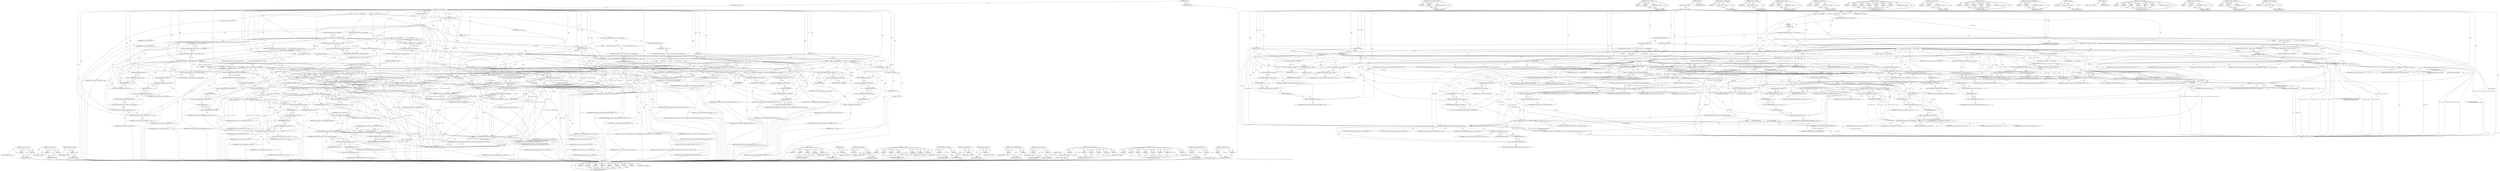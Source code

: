 digraph "h2_stream_set_error" {
vulnerable_314 [label=<(METHOD,h2_req_create)>];
vulnerable_315 [label=<(PARAM,p1)>];
vulnerable_316 [label=<(PARAM,p2)>];
vulnerable_317 [label=<(PARAM,p3)>];
vulnerable_318 [label=<(PARAM,p4)>];
vulnerable_319 [label=<(PARAM,p5)>];
vulnerable_320 [label=<(PARAM,p6)>];
vulnerable_321 [label=<(PARAM,p7)>];
vulnerable_322 [label=<(PARAM,p8)>];
vulnerable_323 [label=<(BLOCK,&lt;empty&gt;,&lt;empty&gt;)>];
vulnerable_324 [label=<(METHOD_RETURN,ANY)>];
vulnerable_258 [label=<(METHOD,&lt;operator&gt;.indirectIndexAccess)>];
vulnerable_259 [label=<(PARAM,p1)>];
vulnerable_260 [label=<(PARAM,p2)>];
vulnerable_261 [label=<(BLOCK,&lt;empty&gt;,&lt;empty&gt;)>];
vulnerable_262 [label=<(METHOD_RETURN,ANY)>];
vulnerable_288 [label=<(METHOD,&lt;operator&gt;.notEquals)>];
vulnerable_289 [label=<(PARAM,p1)>];
vulnerable_290 [label=<(PARAM,p2)>];
vulnerable_291 [label=<(BLOCK,&lt;empty&gt;,&lt;empty&gt;)>];
vulnerable_292 [label=<(METHOD_RETURN,ANY)>];
vulnerable_6 [label=<(METHOD,&lt;global&gt;)<SUB>1</SUB>>];
vulnerable_7 [label=<(BLOCK,&lt;empty&gt;,&lt;empty&gt;)<SUB>1</SUB>>];
vulnerable_8 [label=<(METHOD,h2_stream_add_header)<SUB>1</SUB>>];
vulnerable_9 [label=<(PARAM,h2_stream *stream)<SUB>1</SUB>>];
vulnerable_10 [label=<(PARAM,const char *name)<SUB>2</SUB>>];
vulnerable_11 [label=<(PARAM,size_t nlen)<SUB>2</SUB>>];
vulnerable_12 [label=<(PARAM,const char *value)<SUB>3</SUB>>];
vulnerable_13 [label=<(PARAM,size_t vlen)<SUB>3</SUB>>];
vulnerable_14 [label=<(BLOCK,{
     ap_assert(stream);
     
    if (!stream...,{
     ap_assert(stream);
     
    if (!stream...)<SUB>4</SUB>>];
vulnerable_15 [label=<(ap_assert,ap_assert(stream))<SUB>5</SUB>>];
vulnerable_16 [label=<(IDENTIFIER,stream,ap_assert(stream))<SUB>5</SUB>>];
vulnerable_17 [label=<(CONTROL_STRUCTURE,IF,if (!stream-&gt;has_response))<SUB>7</SUB>>];
vulnerable_18 [label=<(&lt;operator&gt;.logicalNot,!stream-&gt;has_response)<SUB>7</SUB>>];
vulnerable_19 [label=<(&lt;operator&gt;.indirectFieldAccess,stream-&gt;has_response)<SUB>7</SUB>>];
vulnerable_20 [label=<(IDENTIFIER,stream,!stream-&gt;has_response)<SUB>7</SUB>>];
vulnerable_21 [label=<(FIELD_IDENTIFIER,has_response,has_response)<SUB>7</SUB>>];
vulnerable_22 [label="<(BLOCK,{
        if (name[0] == ':') {
            if ...,{
        if (name[0] == ':') {
            if ...)<SUB>7</SUB>>"];
vulnerable_23 [label="<(CONTROL_STRUCTURE,IF,if (name[0] == ':'))<SUB>8</SUB>>"];
vulnerable_24 [label="<(&lt;operator&gt;.equals,name[0] == ':')<SUB>8</SUB>>"];
vulnerable_25 [label=<(&lt;operator&gt;.indirectIndexAccess,name[0])<SUB>8</SUB>>];
vulnerable_26 [label="<(IDENTIFIER,name,name[0] == ':')<SUB>8</SUB>>"];
vulnerable_27 [label="<(LITERAL,0,name[0] == ':')<SUB>8</SUB>>"];
vulnerable_28 [label="<(LITERAL,':',name[0] == ':')<SUB>8</SUB>>"];
vulnerable_29 [label=<(BLOCK,{
            if ((vlen) &gt; stream-&gt;session-&gt;s-&gt;...,{
            if ((vlen) &gt; stream-&gt;session-&gt;s-&gt;...)<SUB>8</SUB>>];
vulnerable_30 [label=<(CONTROL_STRUCTURE,IF,if ((vlen) &gt; stream-&gt;session-&gt;s-&gt;limit_req_line))<SUB>9</SUB>>];
vulnerable_31 [label=<(&lt;operator&gt;.greaterThan,(vlen) &gt; stream-&gt;session-&gt;s-&gt;limit_req_line)<SUB>9</SUB>>];
vulnerable_32 [label=<(IDENTIFIER,vlen,(vlen) &gt; stream-&gt;session-&gt;s-&gt;limit_req_line)<SUB>9</SUB>>];
vulnerable_33 [label=<(&lt;operator&gt;.indirectFieldAccess,stream-&gt;session-&gt;s-&gt;limit_req_line)<SUB>9</SUB>>];
vulnerable_34 [label=<(&lt;operator&gt;.indirectFieldAccess,stream-&gt;session-&gt;s)<SUB>9</SUB>>];
vulnerable_35 [label=<(&lt;operator&gt;.indirectFieldAccess,stream-&gt;session)<SUB>9</SUB>>];
vulnerable_36 [label=<(IDENTIFIER,stream,(vlen) &gt; stream-&gt;session-&gt;s-&gt;limit_req_line)<SUB>9</SUB>>];
vulnerable_37 [label=<(FIELD_IDENTIFIER,session,session)<SUB>9</SUB>>];
vulnerable_38 [label=<(FIELD_IDENTIFIER,s,s)<SUB>9</SUB>>];
vulnerable_39 [label=<(FIELD_IDENTIFIER,limit_req_line,limit_req_line)<SUB>9</SUB>>];
vulnerable_40 [label="<(BLOCK,{
                /* pseudo header: approximati...,{
                /* pseudo header: approximati...)<SUB>9</SUB>>"];
vulnerable_41 [label=<(ap_log_cerror,ap_log_cerror(APLOG_MARK, APLOG_TRACE1, 0, stre...)<SUB>11</SUB>>];
vulnerable_42 [label=<(IDENTIFIER,APLOG_MARK,ap_log_cerror(APLOG_MARK, APLOG_TRACE1, 0, stre...)<SUB>11</SUB>>];
vulnerable_43 [label=<(IDENTIFIER,APLOG_TRACE1,ap_log_cerror(APLOG_MARK, APLOG_TRACE1, 0, stre...)<SUB>11</SUB>>];
vulnerable_44 [label=<(LITERAL,0,ap_log_cerror(APLOG_MARK, APLOG_TRACE1, 0, stre...)<SUB>11</SUB>>];
vulnerable_45 [label=<(&lt;operator&gt;.indirectFieldAccess,stream-&gt;session-&gt;c)<SUB>11</SUB>>];
vulnerable_46 [label=<(&lt;operator&gt;.indirectFieldAccess,stream-&gt;session)<SUB>11</SUB>>];
vulnerable_47 [label=<(IDENTIFIER,stream,ap_log_cerror(APLOG_MARK, APLOG_TRACE1, 0, stre...)<SUB>11</SUB>>];
vulnerable_48 [label=<(FIELD_IDENTIFIER,session,session)<SUB>11</SUB>>];
vulnerable_49 [label=<(FIELD_IDENTIFIER,c,c)<SUB>11</SUB>>];
vulnerable_50 [label="<(LITERAL,&quot;h2_stream(%ld-%d): pseudo header %s too long&quot;,ap_log_cerror(APLOG_MARK, APLOG_TRACE1, 0, stre...)<SUB>12</SUB>>"];
vulnerable_51 [label=<(&lt;operator&gt;.indirectFieldAccess,stream-&gt;session-&gt;id)<SUB>13</SUB>>];
vulnerable_52 [label=<(&lt;operator&gt;.indirectFieldAccess,stream-&gt;session)<SUB>13</SUB>>];
vulnerable_53 [label=<(IDENTIFIER,stream,ap_log_cerror(APLOG_MARK, APLOG_TRACE1, 0, stre...)<SUB>13</SUB>>];
vulnerable_54 [label=<(FIELD_IDENTIFIER,session,session)<SUB>13</SUB>>];
vulnerable_55 [label=<(FIELD_IDENTIFIER,id,id)<SUB>13</SUB>>];
vulnerable_56 [label=<(&lt;operator&gt;.indirectFieldAccess,stream-&gt;id)<SUB>13</SUB>>];
vulnerable_57 [label=<(IDENTIFIER,stream,ap_log_cerror(APLOG_MARK, APLOG_TRACE1, 0, stre...)<SUB>13</SUB>>];
vulnerable_58 [label=<(FIELD_IDENTIFIER,id,id)<SUB>13</SUB>>];
vulnerable_59 [label=<(IDENTIFIER,name,ap_log_cerror(APLOG_MARK, APLOG_TRACE1, 0, stre...)<SUB>13</SUB>>];
vulnerable_60 [label=<(RETURN,return h2_stream_set_error(stream, 
           ...,return h2_stream_set_error(stream, 
           ...)<SUB>14</SUB>>];
vulnerable_61 [label=<(h2_stream_set_error,h2_stream_set_error(stream, 
                  ...)<SUB>14</SUB>>];
vulnerable_62 [label=<(IDENTIFIER,stream,h2_stream_set_error(stream, 
                  ...)<SUB>14</SUB>>];
vulnerable_63 [label=<(IDENTIFIER,HTTP_REQUEST_URI_TOO_LARGE,h2_stream_set_error(stream, 
                  ...)<SUB>15</SUB>>];
vulnerable_64 [label=<(CONTROL_STRUCTURE,ELSE,else)<SUB>18</SUB>>];
vulnerable_65 [label=<(BLOCK,&lt;empty&gt;,&lt;empty&gt;)<SUB>18</SUB>>];
vulnerable_66 [label=<(CONTROL_STRUCTURE,IF,if ((nlen + 2 + vlen) &gt; stream-&gt;session-&gt;s-&gt;limit_req_fieldsize))<SUB>18</SUB>>];
vulnerable_67 [label=<(&lt;operator&gt;.greaterThan,(nlen + 2 + vlen) &gt; stream-&gt;session-&gt;s-&gt;limit_r...)<SUB>18</SUB>>];
vulnerable_68 [label=<(&lt;operator&gt;.addition,nlen + 2 + vlen)<SUB>18</SUB>>];
vulnerable_69 [label=<(&lt;operator&gt;.addition,nlen + 2)<SUB>18</SUB>>];
vulnerable_70 [label=<(IDENTIFIER,nlen,nlen + 2)<SUB>18</SUB>>];
vulnerable_71 [label=<(LITERAL,2,nlen + 2)<SUB>18</SUB>>];
vulnerable_72 [label=<(IDENTIFIER,vlen,nlen + 2 + vlen)<SUB>18</SUB>>];
vulnerable_73 [label=<(&lt;operator&gt;.indirectFieldAccess,stream-&gt;session-&gt;s-&gt;limit_req_fieldsize)<SUB>18</SUB>>];
vulnerable_74 [label=<(&lt;operator&gt;.indirectFieldAccess,stream-&gt;session-&gt;s)<SUB>18</SUB>>];
vulnerable_75 [label=<(&lt;operator&gt;.indirectFieldAccess,stream-&gt;session)<SUB>18</SUB>>];
vulnerable_76 [label=<(IDENTIFIER,stream,(nlen + 2 + vlen) &gt; stream-&gt;session-&gt;s-&gt;limit_r...)<SUB>18</SUB>>];
vulnerable_77 [label=<(FIELD_IDENTIFIER,session,session)<SUB>18</SUB>>];
vulnerable_78 [label=<(FIELD_IDENTIFIER,s,s)<SUB>18</SUB>>];
vulnerable_79 [label=<(FIELD_IDENTIFIER,limit_req_fieldsize,limit_req_fieldsize)<SUB>18</SUB>>];
vulnerable_80 [label=<(BLOCK,{
            /* header too long */
           ...,{
            /* header too long */
           ...)<SUB>18</SUB>>];
vulnerable_81 [label=<(ap_log_cerror,ap_log_cerror(APLOG_MARK, APLOG_TRACE1, 0, stre...)<SUB>20</SUB>>];
vulnerable_82 [label=<(IDENTIFIER,APLOG_MARK,ap_log_cerror(APLOG_MARK, APLOG_TRACE1, 0, stre...)<SUB>20</SUB>>];
vulnerable_83 [label=<(IDENTIFIER,APLOG_TRACE1,ap_log_cerror(APLOG_MARK, APLOG_TRACE1, 0, stre...)<SUB>20</SUB>>];
vulnerable_84 [label=<(LITERAL,0,ap_log_cerror(APLOG_MARK, APLOG_TRACE1, 0, stre...)<SUB>20</SUB>>];
vulnerable_85 [label=<(&lt;operator&gt;.indirectFieldAccess,stream-&gt;session-&gt;c)<SUB>20</SUB>>];
vulnerable_86 [label=<(&lt;operator&gt;.indirectFieldAccess,stream-&gt;session)<SUB>20</SUB>>];
vulnerable_87 [label=<(IDENTIFIER,stream,ap_log_cerror(APLOG_MARK, APLOG_TRACE1, 0, stre...)<SUB>20</SUB>>];
vulnerable_88 [label=<(FIELD_IDENTIFIER,session,session)<SUB>20</SUB>>];
vulnerable_89 [label=<(FIELD_IDENTIFIER,c,c)<SUB>20</SUB>>];
vulnerable_90 [label="<(LITERAL,&quot;h2_stream(%ld-%d): header %s too long&quot;,ap_log_cerror(APLOG_MARK, APLOG_TRACE1, 0, stre...)<SUB>21</SUB>>"];
vulnerable_91 [label=<(&lt;operator&gt;.indirectFieldAccess,stream-&gt;session-&gt;id)<SUB>22</SUB>>];
vulnerable_92 [label=<(&lt;operator&gt;.indirectFieldAccess,stream-&gt;session)<SUB>22</SUB>>];
vulnerable_93 [label=<(IDENTIFIER,stream,ap_log_cerror(APLOG_MARK, APLOG_TRACE1, 0, stre...)<SUB>22</SUB>>];
vulnerable_94 [label=<(FIELD_IDENTIFIER,session,session)<SUB>22</SUB>>];
vulnerable_95 [label=<(FIELD_IDENTIFIER,id,id)<SUB>22</SUB>>];
vulnerable_96 [label=<(&lt;operator&gt;.indirectFieldAccess,stream-&gt;id)<SUB>22</SUB>>];
vulnerable_97 [label=<(IDENTIFIER,stream,ap_log_cerror(APLOG_MARK, APLOG_TRACE1, 0, stre...)<SUB>22</SUB>>];
vulnerable_98 [label=<(FIELD_IDENTIFIER,id,id)<SUB>22</SUB>>];
vulnerable_99 [label=<(IDENTIFIER,name,ap_log_cerror(APLOG_MARK, APLOG_TRACE1, 0, stre...)<SUB>22</SUB>>];
vulnerable_100 [label=<(RETURN,return h2_stream_set_error(stream, 
           ...,return h2_stream_set_error(stream, 
           ...)<SUB>23</SUB>>];
vulnerable_101 [label=<(h2_stream_set_error,h2_stream_set_error(stream, 
                  ...)<SUB>23</SUB>>];
vulnerable_102 [label=<(IDENTIFIER,stream,h2_stream_set_error(stream, 
                  ...)<SUB>23</SUB>>];
vulnerable_103 [label=<(IDENTIFIER,HTTP_REQUEST_HEADER_FIELDS_TOO_LARGE,h2_stream_set_error(stream, 
                  ...)<SUB>24</SUB>>];
vulnerable_104 [label="<(CONTROL_STRUCTURE,IF,if (name[0] != ':'))<SUB>26</SUB>>"];
vulnerable_105 [label="<(&lt;operator&gt;.notEquals,name[0] != ':')<SUB>26</SUB>>"];
vulnerable_106 [label=<(&lt;operator&gt;.indirectIndexAccess,name[0])<SUB>26</SUB>>];
vulnerable_107 [label="<(IDENTIFIER,name,name[0] != ':')<SUB>26</SUB>>"];
vulnerable_108 [label="<(LITERAL,0,name[0] != ':')<SUB>26</SUB>>"];
vulnerable_109 [label="<(LITERAL,':',name[0] != ':')<SUB>26</SUB>>"];
vulnerable_110 [label=<(BLOCK,{
            ++stream-&gt;request_headers_added;
...,{
            ++stream-&gt;request_headers_added;
...)<SUB>26</SUB>>];
vulnerable_111 [label=<(&lt;operator&gt;.preIncrement,++stream-&gt;request_headers_added)<SUB>27</SUB>>];
vulnerable_112 [label=<(&lt;operator&gt;.indirectFieldAccess,stream-&gt;request_headers_added)<SUB>27</SUB>>];
vulnerable_113 [label=<(IDENTIFIER,stream,++stream-&gt;request_headers_added)<SUB>27</SUB>>];
vulnerable_114 [label=<(FIELD_IDENTIFIER,request_headers_added,request_headers_added)<SUB>27</SUB>>];
vulnerable_115 [label=<(CONTROL_STRUCTURE,IF,if (stream-&gt;request_headers_added 
                &gt; stream-&gt;session-&gt;s-&gt;limit_req_fields))<SUB>28</SUB>>];
vulnerable_116 [label=<(&lt;operator&gt;.greaterThan,stream-&gt;request_headers_added 
                ...)<SUB>28</SUB>>];
vulnerable_117 [label=<(&lt;operator&gt;.indirectFieldAccess,stream-&gt;request_headers_added)<SUB>28</SUB>>];
vulnerable_118 [label=<(IDENTIFIER,stream,stream-&gt;request_headers_added 
                ...)<SUB>28</SUB>>];
vulnerable_119 [label=<(FIELD_IDENTIFIER,request_headers_added,request_headers_added)<SUB>28</SUB>>];
vulnerable_120 [label=<(&lt;operator&gt;.indirectFieldAccess,stream-&gt;session-&gt;s-&gt;limit_req_fields)<SUB>29</SUB>>];
vulnerable_121 [label=<(&lt;operator&gt;.indirectFieldAccess,stream-&gt;session-&gt;s)<SUB>29</SUB>>];
vulnerable_122 [label=<(&lt;operator&gt;.indirectFieldAccess,stream-&gt;session)<SUB>29</SUB>>];
vulnerable_123 [label=<(IDENTIFIER,stream,stream-&gt;request_headers_added 
                ...)<SUB>29</SUB>>];
vulnerable_124 [label=<(FIELD_IDENTIFIER,session,session)<SUB>29</SUB>>];
vulnerable_125 [label=<(FIELD_IDENTIFIER,s,s)<SUB>29</SUB>>];
vulnerable_126 [label=<(FIELD_IDENTIFIER,limit_req_fields,limit_req_fields)<SUB>29</SUB>>];
vulnerable_127 [label=<(BLOCK,{
                /* too many header lines */
 ...,{
                /* too many header lines */
 ...)<SUB>29</SUB>>];
vulnerable_128 [label=<(ap_log_cerror,ap_log_cerror(APLOG_MARK, APLOG_TRACE1, 0, stre...)<SUB>31</SUB>>];
vulnerable_129 [label=<(IDENTIFIER,APLOG_MARK,ap_log_cerror(APLOG_MARK, APLOG_TRACE1, 0, stre...)<SUB>31</SUB>>];
vulnerable_130 [label=<(IDENTIFIER,APLOG_TRACE1,ap_log_cerror(APLOG_MARK, APLOG_TRACE1, 0, stre...)<SUB>31</SUB>>];
vulnerable_131 [label=<(LITERAL,0,ap_log_cerror(APLOG_MARK, APLOG_TRACE1, 0, stre...)<SUB>31</SUB>>];
vulnerable_132 [label=<(&lt;operator&gt;.indirectFieldAccess,stream-&gt;session-&gt;c)<SUB>31</SUB>>];
vulnerable_133 [label=<(&lt;operator&gt;.indirectFieldAccess,stream-&gt;session)<SUB>31</SUB>>];
vulnerable_134 [label=<(IDENTIFIER,stream,ap_log_cerror(APLOG_MARK, APLOG_TRACE1, 0, stre...)<SUB>31</SUB>>];
vulnerable_135 [label=<(FIELD_IDENTIFIER,session,session)<SUB>31</SUB>>];
vulnerable_136 [label=<(FIELD_IDENTIFIER,c,c)<SUB>31</SUB>>];
vulnerable_137 [label="<(LITERAL,&quot;h2_stream(%ld-%d): too many header lines&quot;,ap_log_cerror(APLOG_MARK, APLOG_TRACE1, 0, stre...)<SUB>32</SUB>>"];
vulnerable_138 [label=<(&lt;operator&gt;.indirectFieldAccess,stream-&gt;session-&gt;id)<SUB>33</SUB>>];
vulnerable_139 [label=<(&lt;operator&gt;.indirectFieldAccess,stream-&gt;session)<SUB>33</SUB>>];
vulnerable_140 [label=<(IDENTIFIER,stream,ap_log_cerror(APLOG_MARK, APLOG_TRACE1, 0, stre...)<SUB>33</SUB>>];
vulnerable_141 [label=<(FIELD_IDENTIFIER,session,session)<SUB>33</SUB>>];
vulnerable_142 [label=<(FIELD_IDENTIFIER,id,id)<SUB>33</SUB>>];
vulnerable_143 [label=<(&lt;operator&gt;.indirectFieldAccess,stream-&gt;id)<SUB>33</SUB>>];
vulnerable_144 [label=<(IDENTIFIER,stream,ap_log_cerror(APLOG_MARK, APLOG_TRACE1, 0, stre...)<SUB>33</SUB>>];
vulnerable_145 [label=<(FIELD_IDENTIFIER,id,id)<SUB>33</SUB>>];
vulnerable_146 [label=<(RETURN,return h2_stream_set_error(stream, 
           ...,return h2_stream_set_error(stream, 
           ...)<SUB>34</SUB>>];
vulnerable_147 [label=<(h2_stream_set_error,h2_stream_set_error(stream, 
                  ...)<SUB>34</SUB>>];
vulnerable_148 [label=<(IDENTIFIER,stream,h2_stream_set_error(stream, 
                  ...)<SUB>34</SUB>>];
vulnerable_149 [label=<(IDENTIFIER,HTTP_REQUEST_HEADER_FIELDS_TOO_LARGE,h2_stream_set_error(stream, 
                  ...)<SUB>35</SUB>>];
vulnerable_150 [label=<(CONTROL_STRUCTURE,IF,if (h2_stream_is_scheduled(stream)))<SUB>40</SUB>>];
vulnerable_151 [label=<(h2_stream_is_scheduled,h2_stream_is_scheduled(stream))<SUB>40</SUB>>];
vulnerable_152 [label=<(IDENTIFIER,stream,h2_stream_is_scheduled(stream))<SUB>40</SUB>>];
vulnerable_153 [label=<(BLOCK,{
         return add_trailer(stream, name, nle...,{
         return add_trailer(stream, name, nle...)<SUB>40</SUB>>];
vulnerable_154 [label=<(RETURN,return add_trailer(stream, name, nlen, value, v...,return add_trailer(stream, name, nlen, value, v...)<SUB>41</SUB>>];
vulnerable_155 [label=<(add_trailer,add_trailer(stream, name, nlen, value, vlen))<SUB>41</SUB>>];
vulnerable_156 [label=<(IDENTIFIER,stream,add_trailer(stream, name, nlen, value, vlen))<SUB>41</SUB>>];
vulnerable_157 [label=<(IDENTIFIER,name,add_trailer(stream, name, nlen, value, vlen))<SUB>41</SUB>>];
vulnerable_158 [label=<(IDENTIFIER,nlen,add_trailer(stream, name, nlen, value, vlen))<SUB>41</SUB>>];
vulnerable_159 [label=<(IDENTIFIER,value,add_trailer(stream, name, nlen, value, vlen))<SUB>41</SUB>>];
vulnerable_160 [label=<(IDENTIFIER,vlen,add_trailer(stream, name, nlen, value, vlen))<SUB>41</SUB>>];
vulnerable_161 [label=<(CONTROL_STRUCTURE,ELSE,else)<SUB>43</SUB>>];
vulnerable_162 [label=<(BLOCK,{
         if (!stream-&gt;rtmp) {
             st...,{
         if (!stream-&gt;rtmp) {
             st...)<SUB>43</SUB>>];
vulnerable_163 [label=<(CONTROL_STRUCTURE,IF,if (!stream-&gt;rtmp))<SUB>44</SUB>>];
vulnerable_164 [label=<(&lt;operator&gt;.logicalNot,!stream-&gt;rtmp)<SUB>44</SUB>>];
vulnerable_165 [label=<(&lt;operator&gt;.indirectFieldAccess,stream-&gt;rtmp)<SUB>44</SUB>>];
vulnerable_166 [label=<(IDENTIFIER,stream,!stream-&gt;rtmp)<SUB>44</SUB>>];
vulnerable_167 [label=<(FIELD_IDENTIFIER,rtmp,rtmp)<SUB>44</SUB>>];
vulnerable_168 [label=<(BLOCK,{
             stream-&gt;rtmp = h2_req_create(str...,{
             stream-&gt;rtmp = h2_req_create(str...)<SUB>44</SUB>>];
vulnerable_169 [label=<(&lt;operator&gt;.assignment,stream-&gt;rtmp = h2_req_create(stream-&gt;id, stream...)<SUB>45</SUB>>];
vulnerable_170 [label=<(&lt;operator&gt;.indirectFieldAccess,stream-&gt;rtmp)<SUB>45</SUB>>];
vulnerable_171 [label=<(IDENTIFIER,stream,stream-&gt;rtmp = h2_req_create(stream-&gt;id, stream...)<SUB>45</SUB>>];
vulnerable_172 [label=<(FIELD_IDENTIFIER,rtmp,rtmp)<SUB>45</SUB>>];
vulnerable_173 [label=<(h2_req_create,h2_req_create(stream-&gt;id, stream-&gt;pool, 
      ...)<SUB>45</SUB>>];
vulnerable_174 [label=<(&lt;operator&gt;.indirectFieldAccess,stream-&gt;id)<SUB>45</SUB>>];
vulnerable_175 [label=<(IDENTIFIER,stream,h2_req_create(stream-&gt;id, stream-&gt;pool, 
      ...)<SUB>45</SUB>>];
vulnerable_176 [label=<(FIELD_IDENTIFIER,id,id)<SUB>45</SUB>>];
vulnerable_177 [label=<(&lt;operator&gt;.indirectFieldAccess,stream-&gt;pool)<SUB>45</SUB>>];
vulnerable_178 [label=<(IDENTIFIER,stream,h2_req_create(stream-&gt;id, stream-&gt;pool, 
      ...)<SUB>45</SUB>>];
vulnerable_179 [label=<(FIELD_IDENTIFIER,pool,pool)<SUB>45</SUB>>];
vulnerable_180 [label=<(IDENTIFIER,NULL,h2_req_create(stream-&gt;id, stream-&gt;pool, 
      ...)<SUB>46</SUB>>];
vulnerable_181 [label=<(IDENTIFIER,NULL,h2_req_create(stream-&gt;id, stream-&gt;pool, 
      ...)<SUB>46</SUB>>];
vulnerable_182 [label=<(IDENTIFIER,NULL,h2_req_create(stream-&gt;id, stream-&gt;pool, 
      ...)<SUB>46</SUB>>];
vulnerable_183 [label=<(IDENTIFIER,NULL,h2_req_create(stream-&gt;id, stream-&gt;pool, 
      ...)<SUB>46</SUB>>];
vulnerable_184 [label=<(IDENTIFIER,NULL,h2_req_create(stream-&gt;id, stream-&gt;pool, 
      ...)<SUB>46</SUB>>];
vulnerable_185 [label=<(LITERAL,0,h2_req_create(stream-&gt;id, stream-&gt;pool, 
      ...)<SUB>46</SUB>>];
vulnerable_186 [label=<(CONTROL_STRUCTURE,IF,if (stream-&gt;state != H2_STREAM_ST_OPEN))<SUB>48</SUB>>];
vulnerable_187 [label=<(&lt;operator&gt;.notEquals,stream-&gt;state != H2_STREAM_ST_OPEN)<SUB>48</SUB>>];
vulnerable_188 [label=<(&lt;operator&gt;.indirectFieldAccess,stream-&gt;state)<SUB>48</SUB>>];
vulnerable_189 [label=<(IDENTIFIER,stream,stream-&gt;state != H2_STREAM_ST_OPEN)<SUB>48</SUB>>];
vulnerable_190 [label=<(FIELD_IDENTIFIER,state,state)<SUB>48</SUB>>];
vulnerable_191 [label=<(IDENTIFIER,H2_STREAM_ST_OPEN,stream-&gt;state != H2_STREAM_ST_OPEN)<SUB>48</SUB>>];
vulnerable_192 [label=<(BLOCK,{
            return APR_ECONNRESET;
        },{
            return APR_ECONNRESET;
        })<SUB>48</SUB>>];
vulnerable_193 [label=<(RETURN,return APR_ECONNRESET;,return APR_ECONNRESET;)<SUB>49</SUB>>];
vulnerable_194 [label=<(IDENTIFIER,APR_ECONNRESET,return APR_ECONNRESET;)<SUB>49</SUB>>];
vulnerable_195 [label=<(RETURN,return h2_request_add_header(stream-&gt;rtmp, stre...,return h2_request_add_header(stream-&gt;rtmp, stre...)<SUB>51</SUB>>];
vulnerable_196 [label=<(h2_request_add_header,h2_request_add_header(stream-&gt;rtmp, stream-&gt;poo...)<SUB>51</SUB>>];
vulnerable_197 [label=<(&lt;operator&gt;.indirectFieldAccess,stream-&gt;rtmp)<SUB>51</SUB>>];
vulnerable_198 [label=<(IDENTIFIER,stream,h2_request_add_header(stream-&gt;rtmp, stream-&gt;poo...)<SUB>51</SUB>>];
vulnerable_199 [label=<(FIELD_IDENTIFIER,rtmp,rtmp)<SUB>51</SUB>>];
vulnerable_200 [label=<(&lt;operator&gt;.indirectFieldAccess,stream-&gt;pool)<SUB>51</SUB>>];
vulnerable_201 [label=<(IDENTIFIER,stream,h2_request_add_header(stream-&gt;rtmp, stream-&gt;poo...)<SUB>51</SUB>>];
vulnerable_202 [label=<(FIELD_IDENTIFIER,pool,pool)<SUB>51</SUB>>];
vulnerable_203 [label=<(IDENTIFIER,name,h2_request_add_header(stream-&gt;rtmp, stream-&gt;poo...)<SUB>52</SUB>>];
vulnerable_204 [label=<(IDENTIFIER,nlen,h2_request_add_header(stream-&gt;rtmp, stream-&gt;poo...)<SUB>52</SUB>>];
vulnerable_205 [label=<(IDENTIFIER,value,h2_request_add_header(stream-&gt;rtmp, stream-&gt;poo...)<SUB>52</SUB>>];
vulnerable_206 [label=<(IDENTIFIER,vlen,h2_request_add_header(stream-&gt;rtmp, stream-&gt;poo...)<SUB>52</SUB>>];
vulnerable_207 [label=<(METHOD_RETURN,apr_status_t)<SUB>1</SUB>>];
vulnerable_209 [label=<(METHOD_RETURN,ANY)<SUB>1</SUB>>];
vulnerable_293 [label=<(METHOD,&lt;operator&gt;.preIncrement)>];
vulnerable_294 [label=<(PARAM,p1)>];
vulnerable_295 [label=<(BLOCK,&lt;empty&gt;,&lt;empty&gt;)>];
vulnerable_296 [label=<(METHOD_RETURN,ANY)>];
vulnerable_244 [label=<(METHOD,&lt;operator&gt;.logicalNot)>];
vulnerable_245 [label=<(PARAM,p1)>];
vulnerable_246 [label=<(BLOCK,&lt;empty&gt;,&lt;empty&gt;)>];
vulnerable_247 [label=<(METHOD_RETURN,ANY)>];
vulnerable_283 [label=<(METHOD,&lt;operator&gt;.addition)>];
vulnerable_284 [label=<(PARAM,p1)>];
vulnerable_285 [label=<(PARAM,p2)>];
vulnerable_286 [label=<(BLOCK,&lt;empty&gt;,&lt;empty&gt;)>];
vulnerable_287 [label=<(METHOD_RETURN,ANY)>];
vulnerable_278 [label=<(METHOD,h2_stream_set_error)>];
vulnerable_279 [label=<(PARAM,p1)>];
vulnerable_280 [label=<(PARAM,p2)>];
vulnerable_281 [label=<(BLOCK,&lt;empty&gt;,&lt;empty&gt;)>];
vulnerable_282 [label=<(METHOD_RETURN,ANY)>];
vulnerable_268 [label=<(METHOD,ap_log_cerror)>];
vulnerable_269 [label=<(PARAM,p1)>];
vulnerable_270 [label=<(PARAM,p2)>];
vulnerable_271 [label=<(PARAM,p3)>];
vulnerable_272 [label=<(PARAM,p4)>];
vulnerable_273 [label=<(PARAM,p5)>];
vulnerable_274 [label=<(PARAM,p6)>];
vulnerable_275 [label=<(PARAM,p7)>];
vulnerable_276 [label=<(BLOCK,&lt;empty&gt;,&lt;empty&gt;)>];
vulnerable_277 [label=<(METHOD_RETURN,ANY)>];
vulnerable_253 [label=<(METHOD,&lt;operator&gt;.equals)>];
vulnerable_254 [label=<(PARAM,p1)>];
vulnerable_255 [label=<(PARAM,p2)>];
vulnerable_256 [label=<(BLOCK,&lt;empty&gt;,&lt;empty&gt;)>];
vulnerable_257 [label=<(METHOD_RETURN,ANY)>];
vulnerable_301 [label=<(METHOD,add_trailer)>];
vulnerable_302 [label=<(PARAM,p1)>];
vulnerable_303 [label=<(PARAM,p2)>];
vulnerable_304 [label=<(PARAM,p3)>];
vulnerable_305 [label=<(PARAM,p4)>];
vulnerable_306 [label=<(PARAM,p5)>];
vulnerable_307 [label=<(BLOCK,&lt;empty&gt;,&lt;empty&gt;)>];
vulnerable_308 [label=<(METHOD_RETURN,ANY)>];
vulnerable_248 [label=<(METHOD,&lt;operator&gt;.indirectFieldAccess)>];
vulnerable_249 [label=<(PARAM,p1)>];
vulnerable_250 [label=<(PARAM,p2)>];
vulnerable_251 [label=<(BLOCK,&lt;empty&gt;,&lt;empty&gt;)>];
vulnerable_252 [label=<(METHOD_RETURN,ANY)>];
vulnerable_240 [label=<(METHOD,ap_assert)>];
vulnerable_241 [label=<(PARAM,p1)>];
vulnerable_242 [label=<(BLOCK,&lt;empty&gt;,&lt;empty&gt;)>];
vulnerable_243 [label=<(METHOD_RETURN,ANY)>];
vulnerable_234 [label=<(METHOD,&lt;global&gt;)<SUB>1</SUB>>];
vulnerable_235 [label=<(BLOCK,&lt;empty&gt;,&lt;empty&gt;)>];
vulnerable_236 [label=<(METHOD_RETURN,ANY)>];
vulnerable_325 [label=<(METHOD,h2_request_add_header)>];
vulnerable_326 [label=<(PARAM,p1)>];
vulnerable_327 [label=<(PARAM,p2)>];
vulnerable_328 [label=<(PARAM,p3)>];
vulnerable_329 [label=<(PARAM,p4)>];
vulnerable_330 [label=<(PARAM,p5)>];
vulnerable_331 [label=<(PARAM,p6)>];
vulnerable_332 [label=<(BLOCK,&lt;empty&gt;,&lt;empty&gt;)>];
vulnerable_333 [label=<(METHOD_RETURN,ANY)>];
vulnerable_309 [label=<(METHOD,&lt;operator&gt;.assignment)>];
vulnerable_310 [label=<(PARAM,p1)>];
vulnerable_311 [label=<(PARAM,p2)>];
vulnerable_312 [label=<(BLOCK,&lt;empty&gt;,&lt;empty&gt;)>];
vulnerable_313 [label=<(METHOD_RETURN,ANY)>];
vulnerable_263 [label=<(METHOD,&lt;operator&gt;.greaterThan)>];
vulnerable_264 [label=<(PARAM,p1)>];
vulnerable_265 [label=<(PARAM,p2)>];
vulnerable_266 [label=<(BLOCK,&lt;empty&gt;,&lt;empty&gt;)>];
vulnerable_267 [label=<(METHOD_RETURN,ANY)>];
vulnerable_297 [label=<(METHOD,h2_stream_is_scheduled)>];
vulnerable_298 [label=<(PARAM,p1)>];
vulnerable_299 [label=<(BLOCK,&lt;empty&gt;,&lt;empty&gt;)>];
vulnerable_300 [label=<(METHOD_RETURN,ANY)>];
fixed_345 [label=<(METHOD,&lt;operator&gt;.notEquals)>];
fixed_346 [label=<(PARAM,p1)>];
fixed_347 [label=<(PARAM,p2)>];
fixed_348 [label=<(BLOCK,&lt;empty&gt;,&lt;empty&gt;)>];
fixed_349 [label=<(METHOD_RETURN,ANY)>];
fixed_283 [label=<(METHOD,&lt;operator&gt;.equals)>];
fixed_284 [label=<(PARAM,p1)>];
fixed_285 [label=<(PARAM,p2)>];
fixed_286 [label=<(BLOCK,&lt;empty&gt;,&lt;empty&gt;)>];
fixed_287 [label=<(METHOD_RETURN,ANY)>];
fixed_313 [label=<(METHOD,h2_stream_is_scheduled)>];
fixed_314 [label=<(PARAM,p1)>];
fixed_315 [label=<(BLOCK,&lt;empty&gt;,&lt;empty&gt;)>];
fixed_316 [label=<(METHOD_RETURN,ANY)>];
fixed_6 [label=<(METHOD,&lt;global&gt;)<SUB>1</SUB>>];
fixed_7 [label=<(BLOCK,&lt;empty&gt;,&lt;empty&gt;)<SUB>1</SUB>>];
fixed_8 [label=<(METHOD,h2_stream_add_header)<SUB>1</SUB>>];
fixed_9 [label=<(PARAM,h2_stream *stream)<SUB>1</SUB>>];
fixed_10 [label=<(PARAM,const char *name)<SUB>2</SUB>>];
fixed_11 [label=<(PARAM,size_t nlen)<SUB>2</SUB>>];
fixed_12 [label=<(PARAM,const char *value)<SUB>3</SUB>>];
fixed_13 [label=<(PARAM,size_t vlen)<SUB>3</SUB>>];
fixed_14 [label=<(BLOCK,{
    int error = 0;
     ap_assert(stream);
  ...,{
    int error = 0;
     ap_assert(stream);
  ...)<SUB>4</SUB>>];
fixed_15 [label="<(LOCAL,int error: int)<SUB>5</SUB>>"];
fixed_16 [label=<(&lt;operator&gt;.assignment,error = 0)<SUB>5</SUB>>];
fixed_17 [label=<(IDENTIFIER,error,error = 0)<SUB>5</SUB>>];
fixed_18 [label=<(LITERAL,0,error = 0)<SUB>5</SUB>>];
fixed_19 [label=<(ap_assert,ap_assert(stream))<SUB>6</SUB>>];
fixed_20 [label=<(IDENTIFIER,stream,ap_assert(stream))<SUB>6</SUB>>];
fixed_21 [label=<(CONTROL_STRUCTURE,IF,if (stream-&gt;has_response))<SUB>8</SUB>>];
fixed_22 [label=<(&lt;operator&gt;.indirectFieldAccess,stream-&gt;has_response)<SUB>8</SUB>>];
fixed_23 [label=<(IDENTIFIER,stream,if (stream-&gt;has_response))<SUB>8</SUB>>];
fixed_24 [label=<(FIELD_IDENTIFIER,has_response,has_response)<SUB>8</SUB>>];
fixed_25 [label=<(BLOCK,{
        return APR_EINVAL;    
    },{
        return APR_EINVAL;    
    })<SUB>8</SUB>>];
fixed_26 [label=<(RETURN,return APR_EINVAL;,return APR_EINVAL;)<SUB>9</SUB>>];
fixed_27 [label=<(IDENTIFIER,APR_EINVAL,return APR_EINVAL;)<SUB>9</SUB>>];
fixed_28 [label=<(&lt;operator&gt;.preIncrement,++stream-&gt;request_headers_added)<SUB>11</SUB>>];
fixed_29 [label=<(&lt;operator&gt;.indirectFieldAccess,stream-&gt;request_headers_added)<SUB>11</SUB>>];
fixed_30 [label=<(IDENTIFIER,stream,++stream-&gt;request_headers_added)<SUB>11</SUB>>];
fixed_31 [label=<(FIELD_IDENTIFIER,request_headers_added,request_headers_added)<SUB>11</SUB>>];
fixed_32 [label="<(CONTROL_STRUCTURE,IF,if (name[0] == ':'))<SUB>12</SUB>>"];
fixed_33 [label="<(&lt;operator&gt;.equals,name[0] == ':')<SUB>12</SUB>>"];
fixed_34 [label=<(&lt;operator&gt;.indirectIndexAccess,name[0])<SUB>12</SUB>>];
fixed_35 [label="<(IDENTIFIER,name,name[0] == ':')<SUB>12</SUB>>"];
fixed_36 [label="<(LITERAL,0,name[0] == ':')<SUB>12</SUB>>"];
fixed_37 [label="<(LITERAL,':',name[0] == ':')<SUB>12</SUB>>"];
fixed_38 [label=<(BLOCK,{
        if ((vlen) &gt; stream-&gt;session-&gt;s-&gt;limi...,{
        if ((vlen) &gt; stream-&gt;session-&gt;s-&gt;limi...)<SUB>12</SUB>>];
fixed_39 [label=<(CONTROL_STRUCTURE,IF,if ((vlen) &gt; stream-&gt;session-&gt;s-&gt;limit_req_line))<SUB>13</SUB>>];
fixed_40 [label=<(&lt;operator&gt;.greaterThan,(vlen) &gt; stream-&gt;session-&gt;s-&gt;limit_req_line)<SUB>13</SUB>>];
fixed_41 [label=<(IDENTIFIER,vlen,(vlen) &gt; stream-&gt;session-&gt;s-&gt;limit_req_line)<SUB>13</SUB>>];
fixed_42 [label=<(&lt;operator&gt;.indirectFieldAccess,stream-&gt;session-&gt;s-&gt;limit_req_line)<SUB>13</SUB>>];
fixed_43 [label=<(&lt;operator&gt;.indirectFieldAccess,stream-&gt;session-&gt;s)<SUB>13</SUB>>];
fixed_44 [label=<(&lt;operator&gt;.indirectFieldAccess,stream-&gt;session)<SUB>13</SUB>>];
fixed_45 [label=<(IDENTIFIER,stream,(vlen) &gt; stream-&gt;session-&gt;s-&gt;limit_req_line)<SUB>13</SUB>>];
fixed_46 [label=<(FIELD_IDENTIFIER,session,session)<SUB>13</SUB>>];
fixed_47 [label=<(FIELD_IDENTIFIER,s,s)<SUB>13</SUB>>];
fixed_48 [label=<(FIELD_IDENTIFIER,limit_req_line,limit_req_line)<SUB>13</SUB>>];
fixed_49 [label="<(BLOCK,{
            /* pseudo header: approximation o...,{
            /* pseudo header: approximation o...)<SUB>13</SUB>>"];
fixed_50 [label=<(ap_log_cerror,ap_log_cerror(APLOG_MARK, APLOG_TRACE1, 0, stre...)<SUB>15</SUB>>];
fixed_51 [label=<(IDENTIFIER,APLOG_MARK,ap_log_cerror(APLOG_MARK, APLOG_TRACE1, 0, stre...)<SUB>15</SUB>>];
fixed_52 [label=<(IDENTIFIER,APLOG_TRACE1,ap_log_cerror(APLOG_MARK, APLOG_TRACE1, 0, stre...)<SUB>15</SUB>>];
fixed_53 [label=<(LITERAL,0,ap_log_cerror(APLOG_MARK, APLOG_TRACE1, 0, stre...)<SUB>15</SUB>>];
fixed_54 [label=<(&lt;operator&gt;.indirectFieldAccess,stream-&gt;session-&gt;c)<SUB>15</SUB>>];
fixed_55 [label=<(&lt;operator&gt;.indirectFieldAccess,stream-&gt;session)<SUB>15</SUB>>];
fixed_56 [label=<(IDENTIFIER,stream,ap_log_cerror(APLOG_MARK, APLOG_TRACE1, 0, stre...)<SUB>15</SUB>>];
fixed_57 [label=<(FIELD_IDENTIFIER,session,session)<SUB>15</SUB>>];
fixed_58 [label=<(FIELD_IDENTIFIER,c,c)<SUB>15</SUB>>];
fixed_59 [label="<(LITERAL,&quot;h2_stream(%ld-%d): pseudo header %s too long&quot;,ap_log_cerror(APLOG_MARK, APLOG_TRACE1, 0, stre...)<SUB>16</SUB>>"];
fixed_60 [label=<(&lt;operator&gt;.indirectFieldAccess,stream-&gt;session-&gt;id)<SUB>17</SUB>>];
fixed_61 [label=<(&lt;operator&gt;.indirectFieldAccess,stream-&gt;session)<SUB>17</SUB>>];
fixed_62 [label=<(IDENTIFIER,stream,ap_log_cerror(APLOG_MARK, APLOG_TRACE1, 0, stre...)<SUB>17</SUB>>];
fixed_63 [label=<(FIELD_IDENTIFIER,session,session)<SUB>17</SUB>>];
fixed_64 [label=<(FIELD_IDENTIFIER,id,id)<SUB>17</SUB>>];
fixed_65 [label=<(&lt;operator&gt;.indirectFieldAccess,stream-&gt;id)<SUB>17</SUB>>];
fixed_66 [label=<(IDENTIFIER,stream,ap_log_cerror(APLOG_MARK, APLOG_TRACE1, 0, stre...)<SUB>17</SUB>>];
fixed_67 [label=<(FIELD_IDENTIFIER,id,id)<SUB>17</SUB>>];
fixed_68 [label=<(IDENTIFIER,name,ap_log_cerror(APLOG_MARK, APLOG_TRACE1, 0, stre...)<SUB>17</SUB>>];
fixed_69 [label=<(&lt;operator&gt;.assignment,error = HTTP_REQUEST_URI_TOO_LARGE)<SUB>18</SUB>>];
fixed_70 [label=<(IDENTIFIER,error,error = HTTP_REQUEST_URI_TOO_LARGE)<SUB>18</SUB>>];
fixed_71 [label=<(IDENTIFIER,HTTP_REQUEST_URI_TOO_LARGE,error = HTTP_REQUEST_URI_TOO_LARGE)<SUB>18</SUB>>];
fixed_72 [label=<(CONTROL_STRUCTURE,ELSE,else)<SUB>21</SUB>>];
fixed_73 [label=<(BLOCK,&lt;empty&gt;,&lt;empty&gt;)<SUB>21</SUB>>];
fixed_74 [label=<(CONTROL_STRUCTURE,IF,if ((nlen + 2 + vlen) &gt; stream-&gt;session-&gt;s-&gt;limit_req_fieldsize))<SUB>21</SUB>>];
fixed_75 [label=<(&lt;operator&gt;.greaterThan,(nlen + 2 + vlen) &gt; stream-&gt;session-&gt;s-&gt;limit_r...)<SUB>21</SUB>>];
fixed_76 [label=<(&lt;operator&gt;.addition,nlen + 2 + vlen)<SUB>21</SUB>>];
fixed_77 [label=<(&lt;operator&gt;.addition,nlen + 2)<SUB>21</SUB>>];
fixed_78 [label=<(IDENTIFIER,nlen,nlen + 2)<SUB>21</SUB>>];
fixed_79 [label=<(LITERAL,2,nlen + 2)<SUB>21</SUB>>];
fixed_80 [label=<(IDENTIFIER,vlen,nlen + 2 + vlen)<SUB>21</SUB>>];
fixed_81 [label=<(&lt;operator&gt;.indirectFieldAccess,stream-&gt;session-&gt;s-&gt;limit_req_fieldsize)<SUB>21</SUB>>];
fixed_82 [label=<(&lt;operator&gt;.indirectFieldAccess,stream-&gt;session-&gt;s)<SUB>21</SUB>>];
fixed_83 [label=<(&lt;operator&gt;.indirectFieldAccess,stream-&gt;session)<SUB>21</SUB>>];
fixed_84 [label=<(IDENTIFIER,stream,(nlen + 2 + vlen) &gt; stream-&gt;session-&gt;s-&gt;limit_r...)<SUB>21</SUB>>];
fixed_85 [label=<(FIELD_IDENTIFIER,session,session)<SUB>21</SUB>>];
fixed_86 [label=<(FIELD_IDENTIFIER,s,s)<SUB>21</SUB>>];
fixed_87 [label=<(FIELD_IDENTIFIER,limit_req_fieldsize,limit_req_fieldsize)<SUB>21</SUB>>];
fixed_88 [label=<(BLOCK,{
        /* header too long */
        ap_log_...,{
        /* header too long */
        ap_log_...)<SUB>21</SUB>>];
fixed_89 [label=<(ap_log_cerror,ap_log_cerror(APLOG_MARK, APLOG_TRACE1, 0, stre...)<SUB>23</SUB>>];
fixed_90 [label=<(IDENTIFIER,APLOG_MARK,ap_log_cerror(APLOG_MARK, APLOG_TRACE1, 0, stre...)<SUB>23</SUB>>];
fixed_91 [label=<(IDENTIFIER,APLOG_TRACE1,ap_log_cerror(APLOG_MARK, APLOG_TRACE1, 0, stre...)<SUB>23</SUB>>];
fixed_92 [label=<(LITERAL,0,ap_log_cerror(APLOG_MARK, APLOG_TRACE1, 0, stre...)<SUB>23</SUB>>];
fixed_93 [label=<(&lt;operator&gt;.indirectFieldAccess,stream-&gt;session-&gt;c)<SUB>23</SUB>>];
fixed_94 [label=<(&lt;operator&gt;.indirectFieldAccess,stream-&gt;session)<SUB>23</SUB>>];
fixed_95 [label=<(IDENTIFIER,stream,ap_log_cerror(APLOG_MARK, APLOG_TRACE1, 0, stre...)<SUB>23</SUB>>];
fixed_96 [label=<(FIELD_IDENTIFIER,session,session)<SUB>23</SUB>>];
fixed_97 [label=<(FIELD_IDENTIFIER,c,c)<SUB>23</SUB>>];
fixed_98 [label="<(LITERAL,&quot;h2_stream(%ld-%d): header %s too long&quot;,ap_log_cerror(APLOG_MARK, APLOG_TRACE1, 0, stre...)<SUB>24</SUB>>"];
fixed_99 [label=<(&lt;operator&gt;.indirectFieldAccess,stream-&gt;session-&gt;id)<SUB>25</SUB>>];
fixed_100 [label=<(&lt;operator&gt;.indirectFieldAccess,stream-&gt;session)<SUB>25</SUB>>];
fixed_101 [label=<(IDENTIFIER,stream,ap_log_cerror(APLOG_MARK, APLOG_TRACE1, 0, stre...)<SUB>25</SUB>>];
fixed_102 [label=<(FIELD_IDENTIFIER,session,session)<SUB>25</SUB>>];
fixed_103 [label=<(FIELD_IDENTIFIER,id,id)<SUB>25</SUB>>];
fixed_104 [label=<(&lt;operator&gt;.indirectFieldAccess,stream-&gt;id)<SUB>25</SUB>>];
fixed_105 [label=<(IDENTIFIER,stream,ap_log_cerror(APLOG_MARK, APLOG_TRACE1, 0, stre...)<SUB>25</SUB>>];
fixed_106 [label=<(FIELD_IDENTIFIER,id,id)<SUB>25</SUB>>];
fixed_107 [label=<(IDENTIFIER,name,ap_log_cerror(APLOG_MARK, APLOG_TRACE1, 0, stre...)<SUB>25</SUB>>];
fixed_108 [label=<(&lt;operator&gt;.assignment,error = HTTP_REQUEST_HEADER_FIELDS_TOO_LARGE)<SUB>26</SUB>>];
fixed_109 [label=<(IDENTIFIER,error,error = HTTP_REQUEST_HEADER_FIELDS_TOO_LARGE)<SUB>26</SUB>>];
fixed_110 [label=<(IDENTIFIER,HTTP_REQUEST_HEADER_FIELDS_TOO_LARGE,error = HTTP_REQUEST_HEADER_FIELDS_TOO_LARGE)<SUB>26</SUB>>];
fixed_111 [label=<(CONTROL_STRUCTURE,IF,if (stream-&gt;request_headers_added 
        &gt; stream-&gt;session-&gt;s-&gt;limit_req_fields + 4))<SUB>29</SUB>>];
fixed_112 [label=<(&lt;operator&gt;.greaterThan,stream-&gt;request_headers_added 
        &gt; stream...)<SUB>29</SUB>>];
fixed_113 [label=<(&lt;operator&gt;.indirectFieldAccess,stream-&gt;request_headers_added)<SUB>29</SUB>>];
fixed_114 [label=<(IDENTIFIER,stream,stream-&gt;request_headers_added 
        &gt; stream...)<SUB>29</SUB>>];
fixed_115 [label=<(FIELD_IDENTIFIER,request_headers_added,request_headers_added)<SUB>29</SUB>>];
fixed_116 [label=<(&lt;operator&gt;.addition,stream-&gt;session-&gt;s-&gt;limit_req_fields + 4)<SUB>30</SUB>>];
fixed_117 [label=<(&lt;operator&gt;.indirectFieldAccess,stream-&gt;session-&gt;s-&gt;limit_req_fields)<SUB>30</SUB>>];
fixed_118 [label=<(&lt;operator&gt;.indirectFieldAccess,stream-&gt;session-&gt;s)<SUB>30</SUB>>];
fixed_119 [label=<(&lt;operator&gt;.indirectFieldAccess,stream-&gt;session)<SUB>30</SUB>>];
fixed_120 [label=<(IDENTIFIER,stream,stream-&gt;session-&gt;s-&gt;limit_req_fields + 4)<SUB>30</SUB>>];
fixed_121 [label=<(FIELD_IDENTIFIER,session,session)<SUB>30</SUB>>];
fixed_122 [label=<(FIELD_IDENTIFIER,s,s)<SUB>30</SUB>>];
fixed_123 [label=<(FIELD_IDENTIFIER,limit_req_fields,limit_req_fields)<SUB>30</SUB>>];
fixed_124 [label=<(LITERAL,4,stream-&gt;session-&gt;s-&gt;limit_req_fields + 4)<SUB>30</SUB>>];
fixed_125 [label=<(BLOCK,{
        /* too many header lines, include 4 p...,{
        /* too many header lines, include 4 p...)<SUB>30</SUB>>];
fixed_126 [label=<(CONTROL_STRUCTURE,IF,if (stream-&gt;request_headers_added 
            &gt; stream-&gt;session-&gt;s-&gt;limit_req_fields + 4 + 100))<SUB>32</SUB>>];
fixed_127 [label=<(&lt;operator&gt;.greaterThan,stream-&gt;request_headers_added 
            &gt; st...)<SUB>32</SUB>>];
fixed_128 [label=<(&lt;operator&gt;.indirectFieldAccess,stream-&gt;request_headers_added)<SUB>32</SUB>>];
fixed_129 [label=<(IDENTIFIER,stream,stream-&gt;request_headers_added 
            &gt; st...)<SUB>32</SUB>>];
fixed_130 [label=<(FIELD_IDENTIFIER,request_headers_added,request_headers_added)<SUB>32</SUB>>];
fixed_131 [label=<(&lt;operator&gt;.addition,stream-&gt;session-&gt;s-&gt;limit_req_fields + 4 + 100)<SUB>33</SUB>>];
fixed_132 [label=<(&lt;operator&gt;.addition,stream-&gt;session-&gt;s-&gt;limit_req_fields + 4)<SUB>33</SUB>>];
fixed_133 [label=<(&lt;operator&gt;.indirectFieldAccess,stream-&gt;session-&gt;s-&gt;limit_req_fields)<SUB>33</SUB>>];
fixed_134 [label=<(&lt;operator&gt;.indirectFieldAccess,stream-&gt;session-&gt;s)<SUB>33</SUB>>];
fixed_135 [label=<(&lt;operator&gt;.indirectFieldAccess,stream-&gt;session)<SUB>33</SUB>>];
fixed_136 [label=<(IDENTIFIER,stream,stream-&gt;session-&gt;s-&gt;limit_req_fields + 4)<SUB>33</SUB>>];
fixed_137 [label=<(FIELD_IDENTIFIER,session,session)<SUB>33</SUB>>];
fixed_138 [label=<(FIELD_IDENTIFIER,s,s)<SUB>33</SUB>>];
fixed_139 [label=<(FIELD_IDENTIFIER,limit_req_fields,limit_req_fields)<SUB>33</SUB>>];
fixed_140 [label=<(LITERAL,4,stream-&gt;session-&gt;s-&gt;limit_req_fields + 4)<SUB>33</SUB>>];
fixed_141 [label=<(LITERAL,100,stream-&gt;session-&gt;s-&gt;limit_req_fields + 4 + 100)<SUB>33</SUB>>];
fixed_142 [label=<(BLOCK,{
            /* yeah, right */
            ret...,{
            /* yeah, right */
            ret...)<SUB>33</SUB>>];
fixed_143 [label=<(RETURN,return APR_ECONNRESET;,return APR_ECONNRESET;)<SUB>35</SUB>>];
fixed_144 [label=<(IDENTIFIER,APR_ECONNRESET,return APR_ECONNRESET;)<SUB>35</SUB>>];
fixed_145 [label=<(ap_log_cerror,ap_log_cerror(APLOG_MARK, APLOG_TRACE1, 0, stre...)<SUB>37</SUB>>];
fixed_146 [label=<(IDENTIFIER,APLOG_MARK,ap_log_cerror(APLOG_MARK, APLOG_TRACE1, 0, stre...)<SUB>37</SUB>>];
fixed_147 [label=<(IDENTIFIER,APLOG_TRACE1,ap_log_cerror(APLOG_MARK, APLOG_TRACE1, 0, stre...)<SUB>37</SUB>>];
fixed_148 [label=<(LITERAL,0,ap_log_cerror(APLOG_MARK, APLOG_TRACE1, 0, stre...)<SUB>37</SUB>>];
fixed_149 [label=<(&lt;operator&gt;.indirectFieldAccess,stream-&gt;session-&gt;c)<SUB>37</SUB>>];
fixed_150 [label=<(&lt;operator&gt;.indirectFieldAccess,stream-&gt;session)<SUB>37</SUB>>];
fixed_151 [label=<(IDENTIFIER,stream,ap_log_cerror(APLOG_MARK, APLOG_TRACE1, 0, stre...)<SUB>37</SUB>>];
fixed_152 [label=<(FIELD_IDENTIFIER,session,session)<SUB>37</SUB>>];
fixed_153 [label=<(FIELD_IDENTIFIER,c,c)<SUB>37</SUB>>];
fixed_154 [label="<(LITERAL,&quot;h2_stream(%ld-%d): too many header lines&quot;,ap_log_cerror(APLOG_MARK, APLOG_TRACE1, 0, stre...)<SUB>38</SUB>>"];
fixed_155 [label=<(&lt;operator&gt;.indirectFieldAccess,stream-&gt;session-&gt;id)<SUB>39</SUB>>];
fixed_156 [label=<(&lt;operator&gt;.indirectFieldAccess,stream-&gt;session)<SUB>39</SUB>>];
fixed_157 [label=<(IDENTIFIER,stream,ap_log_cerror(APLOG_MARK, APLOG_TRACE1, 0, stre...)<SUB>39</SUB>>];
fixed_158 [label=<(FIELD_IDENTIFIER,session,session)<SUB>39</SUB>>];
fixed_159 [label=<(FIELD_IDENTIFIER,id,id)<SUB>39</SUB>>];
fixed_160 [label=<(&lt;operator&gt;.indirectFieldAccess,stream-&gt;id)<SUB>39</SUB>>];
fixed_161 [label=<(IDENTIFIER,stream,ap_log_cerror(APLOG_MARK, APLOG_TRACE1, 0, stre...)<SUB>39</SUB>>];
fixed_162 [label=<(FIELD_IDENTIFIER,id,id)<SUB>39</SUB>>];
fixed_163 [label=<(&lt;operator&gt;.assignment,error = HTTP_REQUEST_HEADER_FIELDS_TOO_LARGE)<SUB>40</SUB>>];
fixed_164 [label=<(IDENTIFIER,error,error = HTTP_REQUEST_HEADER_FIELDS_TOO_LARGE)<SUB>40</SUB>>];
fixed_165 [label=<(IDENTIFIER,HTTP_REQUEST_HEADER_FIELDS_TOO_LARGE,error = HTTP_REQUEST_HEADER_FIELDS_TOO_LARGE)<SUB>40</SUB>>];
fixed_166 [label=<(CONTROL_STRUCTURE,IF,if (h2_stream_is_scheduled(stream)))<SUB>43</SUB>>];
fixed_167 [label=<(h2_stream_is_scheduled,h2_stream_is_scheduled(stream))<SUB>43</SUB>>];
fixed_168 [label=<(IDENTIFIER,stream,h2_stream_is_scheduled(stream))<SUB>43</SUB>>];
fixed_169 [label=<(BLOCK,{
         return add_trailer(stream, name, nle...,{
         return add_trailer(stream, name, nle...)<SUB>43</SUB>>];
fixed_170 [label=<(RETURN,return add_trailer(stream, name, nlen, value, v...,return add_trailer(stream, name, nlen, value, v...)<SUB>44</SUB>>];
fixed_171 [label=<(add_trailer,add_trailer(stream, name, nlen, value, vlen))<SUB>44</SUB>>];
fixed_172 [label=<(IDENTIFIER,stream,add_trailer(stream, name, nlen, value, vlen))<SUB>44</SUB>>];
fixed_173 [label=<(IDENTIFIER,name,add_trailer(stream, name, nlen, value, vlen))<SUB>44</SUB>>];
fixed_174 [label=<(IDENTIFIER,nlen,add_trailer(stream, name, nlen, value, vlen))<SUB>44</SUB>>];
fixed_175 [label=<(IDENTIFIER,value,add_trailer(stream, name, nlen, value, vlen))<SUB>44</SUB>>];
fixed_176 [label=<(IDENTIFIER,vlen,add_trailer(stream, name, nlen, value, vlen))<SUB>44</SUB>>];
fixed_177 [label=<(CONTROL_STRUCTURE,ELSE,else)<SUB>46</SUB>>];
fixed_178 [label=<(BLOCK,&lt;empty&gt;,&lt;empty&gt;)<SUB>46</SUB>>];
fixed_179 [label=<(CONTROL_STRUCTURE,IF,if (error))<SUB>46</SUB>>];
fixed_180 [label=<(IDENTIFIER,error,if (error))<SUB>46</SUB>>];
fixed_181 [label=<(BLOCK,{
        return h2_stream_set_error(stream, er...,{
        return h2_stream_set_error(stream, er...)<SUB>46</SUB>>];
fixed_182 [label=<(RETURN,return h2_stream_set_error(stream, error);,return h2_stream_set_error(stream, error);)<SUB>47</SUB>>];
fixed_183 [label=<(h2_stream_set_error,h2_stream_set_error(stream, error))<SUB>47</SUB>>];
fixed_184 [label=<(IDENTIFIER,stream,h2_stream_set_error(stream, error))<SUB>47</SUB>>];
fixed_185 [label=<(IDENTIFIER,error,h2_stream_set_error(stream, error))<SUB>47</SUB>>];
fixed_186 [label=<(CONTROL_STRUCTURE,ELSE,else)<SUB>49</SUB>>];
fixed_187 [label=<(BLOCK,{
         if (!stream-&gt;rtmp) {
             st...,{
         if (!stream-&gt;rtmp) {
             st...)<SUB>49</SUB>>];
fixed_188 [label=<(CONTROL_STRUCTURE,IF,if (!stream-&gt;rtmp))<SUB>50</SUB>>];
fixed_189 [label=<(&lt;operator&gt;.logicalNot,!stream-&gt;rtmp)<SUB>50</SUB>>];
fixed_190 [label=<(&lt;operator&gt;.indirectFieldAccess,stream-&gt;rtmp)<SUB>50</SUB>>];
fixed_191 [label=<(IDENTIFIER,stream,!stream-&gt;rtmp)<SUB>50</SUB>>];
fixed_192 [label=<(FIELD_IDENTIFIER,rtmp,rtmp)<SUB>50</SUB>>];
fixed_193 [label=<(BLOCK,{
             stream-&gt;rtmp = h2_req_create(str...,{
             stream-&gt;rtmp = h2_req_create(str...)<SUB>50</SUB>>];
fixed_194 [label=<(&lt;operator&gt;.assignment,stream-&gt;rtmp = h2_req_create(stream-&gt;id, stream...)<SUB>51</SUB>>];
fixed_195 [label=<(&lt;operator&gt;.indirectFieldAccess,stream-&gt;rtmp)<SUB>51</SUB>>];
fixed_196 [label=<(IDENTIFIER,stream,stream-&gt;rtmp = h2_req_create(stream-&gt;id, stream...)<SUB>51</SUB>>];
fixed_197 [label=<(FIELD_IDENTIFIER,rtmp,rtmp)<SUB>51</SUB>>];
fixed_198 [label=<(h2_req_create,h2_req_create(stream-&gt;id, stream-&gt;pool, 
      ...)<SUB>51</SUB>>];
fixed_199 [label=<(&lt;operator&gt;.indirectFieldAccess,stream-&gt;id)<SUB>51</SUB>>];
fixed_200 [label=<(IDENTIFIER,stream,h2_req_create(stream-&gt;id, stream-&gt;pool, 
      ...)<SUB>51</SUB>>];
fixed_201 [label=<(FIELD_IDENTIFIER,id,id)<SUB>51</SUB>>];
fixed_202 [label=<(&lt;operator&gt;.indirectFieldAccess,stream-&gt;pool)<SUB>51</SUB>>];
fixed_203 [label=<(IDENTIFIER,stream,h2_req_create(stream-&gt;id, stream-&gt;pool, 
      ...)<SUB>51</SUB>>];
fixed_204 [label=<(FIELD_IDENTIFIER,pool,pool)<SUB>51</SUB>>];
fixed_205 [label=<(IDENTIFIER,NULL,h2_req_create(stream-&gt;id, stream-&gt;pool, 
      ...)<SUB>52</SUB>>];
fixed_206 [label=<(IDENTIFIER,NULL,h2_req_create(stream-&gt;id, stream-&gt;pool, 
      ...)<SUB>52</SUB>>];
fixed_207 [label=<(IDENTIFIER,NULL,h2_req_create(stream-&gt;id, stream-&gt;pool, 
      ...)<SUB>52</SUB>>];
fixed_208 [label=<(IDENTIFIER,NULL,h2_req_create(stream-&gt;id, stream-&gt;pool, 
      ...)<SUB>52</SUB>>];
fixed_209 [label=<(IDENTIFIER,NULL,h2_req_create(stream-&gt;id, stream-&gt;pool, 
      ...)<SUB>52</SUB>>];
fixed_210 [label=<(LITERAL,0,h2_req_create(stream-&gt;id, stream-&gt;pool, 
      ...)<SUB>52</SUB>>];
fixed_211 [label=<(CONTROL_STRUCTURE,IF,if (stream-&gt;state != H2_STREAM_ST_OPEN))<SUB>54</SUB>>];
fixed_212 [label=<(&lt;operator&gt;.notEquals,stream-&gt;state != H2_STREAM_ST_OPEN)<SUB>54</SUB>>];
fixed_213 [label=<(&lt;operator&gt;.indirectFieldAccess,stream-&gt;state)<SUB>54</SUB>>];
fixed_214 [label=<(IDENTIFIER,stream,stream-&gt;state != H2_STREAM_ST_OPEN)<SUB>54</SUB>>];
fixed_215 [label=<(FIELD_IDENTIFIER,state,state)<SUB>54</SUB>>];
fixed_216 [label=<(IDENTIFIER,H2_STREAM_ST_OPEN,stream-&gt;state != H2_STREAM_ST_OPEN)<SUB>54</SUB>>];
fixed_217 [label=<(BLOCK,{
            return APR_ECONNRESET;
        },{
            return APR_ECONNRESET;
        })<SUB>54</SUB>>];
fixed_218 [label=<(RETURN,return APR_ECONNRESET;,return APR_ECONNRESET;)<SUB>55</SUB>>];
fixed_219 [label=<(IDENTIFIER,APR_ECONNRESET,return APR_ECONNRESET;)<SUB>55</SUB>>];
fixed_220 [label=<(RETURN,return h2_request_add_header(stream-&gt;rtmp, stre...,return h2_request_add_header(stream-&gt;rtmp, stre...)<SUB>57</SUB>>];
fixed_221 [label=<(h2_request_add_header,h2_request_add_header(stream-&gt;rtmp, stream-&gt;poo...)<SUB>57</SUB>>];
fixed_222 [label=<(&lt;operator&gt;.indirectFieldAccess,stream-&gt;rtmp)<SUB>57</SUB>>];
fixed_223 [label=<(IDENTIFIER,stream,h2_request_add_header(stream-&gt;rtmp, stream-&gt;poo...)<SUB>57</SUB>>];
fixed_224 [label=<(FIELD_IDENTIFIER,rtmp,rtmp)<SUB>57</SUB>>];
fixed_225 [label=<(&lt;operator&gt;.indirectFieldAccess,stream-&gt;pool)<SUB>57</SUB>>];
fixed_226 [label=<(IDENTIFIER,stream,h2_request_add_header(stream-&gt;rtmp, stream-&gt;poo...)<SUB>57</SUB>>];
fixed_227 [label=<(FIELD_IDENTIFIER,pool,pool)<SUB>57</SUB>>];
fixed_228 [label=<(IDENTIFIER,name,h2_request_add_header(stream-&gt;rtmp, stream-&gt;poo...)<SUB>58</SUB>>];
fixed_229 [label=<(IDENTIFIER,nlen,h2_request_add_header(stream-&gt;rtmp, stream-&gt;poo...)<SUB>58</SUB>>];
fixed_230 [label=<(IDENTIFIER,value,h2_request_add_header(stream-&gt;rtmp, stream-&gt;poo...)<SUB>58</SUB>>];
fixed_231 [label=<(IDENTIFIER,vlen,h2_request_add_header(stream-&gt;rtmp, stream-&gt;poo...)<SUB>58</SUB>>];
fixed_232 [label=<(METHOD_RETURN,apr_status_t)<SUB>1</SUB>>];
fixed_234 [label=<(METHOD_RETURN,ANY)<SUB>1</SUB>>];
fixed_317 [label=<(METHOD,add_trailer)>];
fixed_318 [label=<(PARAM,p1)>];
fixed_319 [label=<(PARAM,p2)>];
fixed_320 [label=<(PARAM,p3)>];
fixed_321 [label=<(PARAM,p4)>];
fixed_322 [label=<(PARAM,p5)>];
fixed_323 [label=<(BLOCK,&lt;empty&gt;,&lt;empty&gt;)>];
fixed_324 [label=<(METHOD_RETURN,ANY)>];
fixed_270 [label=<(METHOD,ap_assert)>];
fixed_271 [label=<(PARAM,p1)>];
fixed_272 [label=<(BLOCK,&lt;empty&gt;,&lt;empty&gt;)>];
fixed_273 [label=<(METHOD_RETURN,ANY)>];
fixed_308 [label=<(METHOD,&lt;operator&gt;.addition)>];
fixed_309 [label=<(PARAM,p1)>];
fixed_310 [label=<(PARAM,p2)>];
fixed_311 [label=<(BLOCK,&lt;empty&gt;,&lt;empty&gt;)>];
fixed_312 [label=<(METHOD_RETURN,ANY)>];
fixed_298 [label=<(METHOD,ap_log_cerror)>];
fixed_299 [label=<(PARAM,p1)>];
fixed_300 [label=<(PARAM,p2)>];
fixed_301 [label=<(PARAM,p3)>];
fixed_302 [label=<(PARAM,p4)>];
fixed_303 [label=<(PARAM,p5)>];
fixed_304 [label=<(PARAM,p6)>];
fixed_305 [label=<(PARAM,p7)>];
fixed_306 [label=<(BLOCK,&lt;empty&gt;,&lt;empty&gt;)>];
fixed_307 [label=<(METHOD_RETURN,ANY)>];
fixed_293 [label=<(METHOD,&lt;operator&gt;.greaterThan)>];
fixed_294 [label=<(PARAM,p1)>];
fixed_295 [label=<(PARAM,p2)>];
fixed_296 [label=<(BLOCK,&lt;empty&gt;,&lt;empty&gt;)>];
fixed_297 [label=<(METHOD_RETURN,ANY)>];
fixed_279 [label=<(METHOD,&lt;operator&gt;.preIncrement)>];
fixed_280 [label=<(PARAM,p1)>];
fixed_281 [label=<(BLOCK,&lt;empty&gt;,&lt;empty&gt;)>];
fixed_282 [label=<(METHOD_RETURN,ANY)>];
fixed_330 [label=<(METHOD,&lt;operator&gt;.logicalNot)>];
fixed_331 [label=<(PARAM,p1)>];
fixed_332 [label=<(BLOCK,&lt;empty&gt;,&lt;empty&gt;)>];
fixed_333 [label=<(METHOD_RETURN,ANY)>];
fixed_274 [label=<(METHOD,&lt;operator&gt;.indirectFieldAccess)>];
fixed_275 [label=<(PARAM,p1)>];
fixed_276 [label=<(PARAM,p2)>];
fixed_277 [label=<(BLOCK,&lt;empty&gt;,&lt;empty&gt;)>];
fixed_278 [label=<(METHOD_RETURN,ANY)>];
fixed_265 [label=<(METHOD,&lt;operator&gt;.assignment)>];
fixed_266 [label=<(PARAM,p1)>];
fixed_267 [label=<(PARAM,p2)>];
fixed_268 [label=<(BLOCK,&lt;empty&gt;,&lt;empty&gt;)>];
fixed_269 [label=<(METHOD_RETURN,ANY)>];
fixed_259 [label=<(METHOD,&lt;global&gt;)<SUB>1</SUB>>];
fixed_260 [label=<(BLOCK,&lt;empty&gt;,&lt;empty&gt;)>];
fixed_261 [label=<(METHOD_RETURN,ANY)>];
fixed_350 [label=<(METHOD,h2_request_add_header)>];
fixed_351 [label=<(PARAM,p1)>];
fixed_352 [label=<(PARAM,p2)>];
fixed_353 [label=<(PARAM,p3)>];
fixed_354 [label=<(PARAM,p4)>];
fixed_355 [label=<(PARAM,p5)>];
fixed_356 [label=<(PARAM,p6)>];
fixed_357 [label=<(BLOCK,&lt;empty&gt;,&lt;empty&gt;)>];
fixed_358 [label=<(METHOD_RETURN,ANY)>];
fixed_334 [label=<(METHOD,h2_req_create)>];
fixed_335 [label=<(PARAM,p1)>];
fixed_336 [label=<(PARAM,p2)>];
fixed_337 [label=<(PARAM,p3)>];
fixed_338 [label=<(PARAM,p4)>];
fixed_339 [label=<(PARAM,p5)>];
fixed_340 [label=<(PARAM,p6)>];
fixed_341 [label=<(PARAM,p7)>];
fixed_342 [label=<(PARAM,p8)>];
fixed_343 [label=<(BLOCK,&lt;empty&gt;,&lt;empty&gt;)>];
fixed_344 [label=<(METHOD_RETURN,ANY)>];
fixed_288 [label=<(METHOD,&lt;operator&gt;.indirectIndexAccess)>];
fixed_289 [label=<(PARAM,p1)>];
fixed_290 [label=<(PARAM,p2)>];
fixed_291 [label=<(BLOCK,&lt;empty&gt;,&lt;empty&gt;)>];
fixed_292 [label=<(METHOD_RETURN,ANY)>];
fixed_325 [label=<(METHOD,h2_stream_set_error)>];
fixed_326 [label=<(PARAM,p1)>];
fixed_327 [label=<(PARAM,p2)>];
fixed_328 [label=<(BLOCK,&lt;empty&gt;,&lt;empty&gt;)>];
fixed_329 [label=<(METHOD_RETURN,ANY)>];
vulnerable_314 -> vulnerable_315  [key=0, label="AST: "];
vulnerable_314 -> vulnerable_315  [key=1, label="DDG: "];
vulnerable_314 -> vulnerable_323  [key=0, label="AST: "];
vulnerable_314 -> vulnerable_316  [key=0, label="AST: "];
vulnerable_314 -> vulnerable_316  [key=1, label="DDG: "];
vulnerable_314 -> vulnerable_324  [key=0, label="AST: "];
vulnerable_314 -> vulnerable_324  [key=1, label="CFG: "];
vulnerable_314 -> vulnerable_317  [key=0, label="AST: "];
vulnerable_314 -> vulnerable_317  [key=1, label="DDG: "];
vulnerable_314 -> vulnerable_318  [key=0, label="AST: "];
vulnerable_314 -> vulnerable_318  [key=1, label="DDG: "];
vulnerable_314 -> vulnerable_319  [key=0, label="AST: "];
vulnerable_314 -> vulnerable_319  [key=1, label="DDG: "];
vulnerable_314 -> vulnerable_320  [key=0, label="AST: "];
vulnerable_314 -> vulnerable_320  [key=1, label="DDG: "];
vulnerable_314 -> vulnerable_321  [key=0, label="AST: "];
vulnerable_314 -> vulnerable_321  [key=1, label="DDG: "];
vulnerable_314 -> vulnerable_322  [key=0, label="AST: "];
vulnerable_314 -> vulnerable_322  [key=1, label="DDG: "];
vulnerable_315 -> vulnerable_324  [key=0, label="DDG: p1"];
vulnerable_316 -> vulnerable_324  [key=0, label="DDG: p2"];
vulnerable_317 -> vulnerable_324  [key=0, label="DDG: p3"];
vulnerable_318 -> vulnerable_324  [key=0, label="DDG: p4"];
vulnerable_319 -> vulnerable_324  [key=0, label="DDG: p5"];
vulnerable_320 -> vulnerable_324  [key=0, label="DDG: p6"];
vulnerable_321 -> vulnerable_324  [key=0, label="DDG: p7"];
vulnerable_322 -> vulnerable_324  [key=0, label="DDG: p8"];
vulnerable_258 -> vulnerable_259  [key=0, label="AST: "];
vulnerable_258 -> vulnerable_259  [key=1, label="DDG: "];
vulnerable_258 -> vulnerable_261  [key=0, label="AST: "];
vulnerable_258 -> vulnerable_260  [key=0, label="AST: "];
vulnerable_258 -> vulnerable_260  [key=1, label="DDG: "];
vulnerable_258 -> vulnerable_262  [key=0, label="AST: "];
vulnerable_258 -> vulnerable_262  [key=1, label="CFG: "];
vulnerable_259 -> vulnerable_262  [key=0, label="DDG: p1"];
vulnerable_260 -> vulnerable_262  [key=0, label="DDG: p2"];
vulnerable_288 -> vulnerable_289  [key=0, label="AST: "];
vulnerable_288 -> vulnerable_289  [key=1, label="DDG: "];
vulnerable_288 -> vulnerable_291  [key=0, label="AST: "];
vulnerable_288 -> vulnerable_290  [key=0, label="AST: "];
vulnerable_288 -> vulnerable_290  [key=1, label="DDG: "];
vulnerable_288 -> vulnerable_292  [key=0, label="AST: "];
vulnerable_288 -> vulnerable_292  [key=1, label="CFG: "];
vulnerable_289 -> vulnerable_292  [key=0, label="DDG: p1"];
vulnerable_290 -> vulnerable_292  [key=0, label="DDG: p2"];
vulnerable_6 -> vulnerable_7  [key=0, label="AST: "];
vulnerable_6 -> vulnerable_209  [key=0, label="AST: "];
vulnerable_6 -> vulnerable_209  [key=1, label="CFG: "];
vulnerable_7 -> vulnerable_8  [key=0, label="AST: "];
vulnerable_8 -> vulnerable_9  [key=0, label="AST: "];
vulnerable_8 -> vulnerable_9  [key=1, label="DDG: "];
vulnerable_8 -> vulnerable_10  [key=0, label="AST: "];
vulnerable_8 -> vulnerable_10  [key=1, label="DDG: "];
vulnerable_8 -> vulnerable_11  [key=0, label="AST: "];
vulnerable_8 -> vulnerable_11  [key=1, label="DDG: "];
vulnerable_8 -> vulnerable_12  [key=0, label="AST: "];
vulnerable_8 -> vulnerable_12  [key=1, label="DDG: "];
vulnerable_8 -> vulnerable_13  [key=0, label="AST: "];
vulnerable_8 -> vulnerable_13  [key=1, label="DDG: "];
vulnerable_8 -> vulnerable_14  [key=0, label="AST: "];
vulnerable_8 -> vulnerable_207  [key=0, label="AST: "];
vulnerable_8 -> vulnerable_15  [key=0, label="CFG: "];
vulnerable_8 -> vulnerable_15  [key=1, label="DDG: "];
vulnerable_8 -> vulnerable_151  [key=0, label="DDG: "];
vulnerable_8 -> vulnerable_24  [key=0, label="DDG: "];
vulnerable_8 -> vulnerable_105  [key=0, label="DDG: "];
vulnerable_8 -> vulnerable_155  [key=0, label="DDG: "];
vulnerable_8 -> vulnerable_187  [key=0, label="DDG: "];
vulnerable_8 -> vulnerable_193  [key=0, label="DDG: "];
vulnerable_8 -> vulnerable_196  [key=0, label="DDG: "];
vulnerable_8 -> vulnerable_31  [key=0, label="DDG: "];
vulnerable_8 -> vulnerable_194  [key=0, label="DDG: "];
vulnerable_8 -> vulnerable_41  [key=0, label="DDG: "];
vulnerable_8 -> vulnerable_67  [key=0, label="DDG: "];
vulnerable_8 -> vulnerable_128  [key=0, label="DDG: "];
vulnerable_8 -> vulnerable_173  [key=0, label="DDG: "];
vulnerable_8 -> vulnerable_61  [key=0, label="DDG: "];
vulnerable_8 -> vulnerable_68  [key=0, label="DDG: "];
vulnerable_8 -> vulnerable_81  [key=0, label="DDG: "];
vulnerable_8 -> vulnerable_147  [key=0, label="DDG: "];
vulnerable_8 -> vulnerable_69  [key=0, label="DDG: "];
vulnerable_8 -> vulnerable_101  [key=0, label="DDG: "];
vulnerable_9 -> vulnerable_15  [key=0, label="DDG: stream"];
vulnerable_10 -> vulnerable_24  [key=0, label="DDG: name"];
vulnerable_10 -> vulnerable_105  [key=0, label="DDG: name"];
vulnerable_10 -> vulnerable_155  [key=0, label="DDG: name"];
vulnerable_10 -> vulnerable_196  [key=0, label="DDG: name"];
vulnerable_10 -> vulnerable_41  [key=0, label="DDG: name"];
vulnerable_10 -> vulnerable_81  [key=0, label="DDG: name"];
vulnerable_11 -> vulnerable_207  [key=0, label="DDG: nlen"];
vulnerable_11 -> vulnerable_155  [key=0, label="DDG: nlen"];
vulnerable_11 -> vulnerable_196  [key=0, label="DDG: nlen"];
vulnerable_11 -> vulnerable_67  [key=0, label="DDG: nlen"];
vulnerable_11 -> vulnerable_68  [key=0, label="DDG: nlen"];
vulnerable_11 -> vulnerable_69  [key=0, label="DDG: nlen"];
vulnerable_12 -> vulnerable_207  [key=0, label="DDG: value"];
vulnerable_12 -> vulnerable_155  [key=0, label="DDG: value"];
vulnerable_12 -> vulnerable_196  [key=0, label="DDG: value"];
vulnerable_13 -> vulnerable_155  [key=0, label="DDG: vlen"];
vulnerable_13 -> vulnerable_196  [key=0, label="DDG: vlen"];
vulnerable_13 -> vulnerable_31  [key=0, label="DDG: vlen"];
vulnerable_13 -> vulnerable_67  [key=0, label="DDG: vlen"];
vulnerable_13 -> vulnerable_68  [key=0, label="DDG: vlen"];
vulnerable_14 -> vulnerable_15  [key=0, label="AST: "];
vulnerable_14 -> vulnerable_17  [key=0, label="AST: "];
vulnerable_14 -> vulnerable_150  [key=0, label="AST: "];
vulnerable_15 -> vulnerable_16  [key=0, label="AST: "];
vulnerable_15 -> vulnerable_21  [key=0, label="CFG: "];
vulnerable_15 -> vulnerable_207  [key=0, label="DDG: ap_assert(stream)"];
vulnerable_15 -> vulnerable_18  [key=0, label="DDG: stream"];
vulnerable_15 -> vulnerable_151  [key=0, label="DDG: stream"];
vulnerable_15 -> vulnerable_111  [key=0, label="DDG: stream"];
vulnerable_15 -> vulnerable_116  [key=0, label="DDG: stream"];
vulnerable_15 -> vulnerable_41  [key=0, label="DDG: stream"];
vulnerable_15 -> vulnerable_128  [key=0, label="DDG: stream"];
vulnerable_15 -> vulnerable_61  [key=0, label="DDG: stream"];
vulnerable_15 -> vulnerable_81  [key=0, label="DDG: stream"];
vulnerable_15 -> vulnerable_147  [key=0, label="DDG: stream"];
vulnerable_15 -> vulnerable_101  [key=0, label="DDG: stream"];
vulnerable_17 -> vulnerable_18  [key=0, label="AST: "];
vulnerable_17 -> vulnerable_22  [key=0, label="AST: "];
vulnerable_18 -> vulnerable_19  [key=0, label="AST: "];
vulnerable_18 -> vulnerable_25  [key=0, label="CFG: "];
vulnerable_18 -> vulnerable_25  [key=1, label="CDG: "];
vulnerable_18 -> vulnerable_151  [key=0, label="CFG: "];
vulnerable_18 -> vulnerable_151  [key=1, label="DDG: stream-&gt;has_response"];
vulnerable_18 -> vulnerable_151  [key=2, label="CDG: "];
vulnerable_18 -> vulnerable_207  [key=0, label="DDG: stream-&gt;has_response"];
vulnerable_18 -> vulnerable_207  [key=1, label="DDG: !stream-&gt;has_response"];
vulnerable_18 -> vulnerable_155  [key=0, label="DDG: stream-&gt;has_response"];
vulnerable_18 -> vulnerable_61  [key=0, label="DDG: stream-&gt;has_response"];
vulnerable_18 -> vulnerable_147  [key=0, label="DDG: stream-&gt;has_response"];
vulnerable_18 -> vulnerable_101  [key=0, label="DDG: stream-&gt;has_response"];
vulnerable_18 -> vulnerable_24  [key=0, label="CDG: "];
vulnerable_19 -> vulnerable_20  [key=0, label="AST: "];
vulnerable_19 -> vulnerable_21  [key=0, label="AST: "];
vulnerable_19 -> vulnerable_18  [key=0, label="CFG: "];
vulnerable_21 -> vulnerable_19  [key=0, label="CFG: "];
vulnerable_22 -> vulnerable_23  [key=0, label="AST: "];
vulnerable_22 -> vulnerable_104  [key=0, label="AST: "];
vulnerable_23 -> vulnerable_24  [key=0, label="AST: "];
vulnerable_23 -> vulnerable_29  [key=0, label="AST: "];
vulnerable_23 -> vulnerable_64  [key=0, label="AST: "];
vulnerable_24 -> vulnerable_25  [key=0, label="AST: "];
vulnerable_24 -> vulnerable_28  [key=0, label="AST: "];
vulnerable_24 -> vulnerable_37  [key=0, label="CFG: "];
vulnerable_24 -> vulnerable_37  [key=1, label="CDG: "];
vulnerable_24 -> vulnerable_69  [key=0, label="CFG: "];
vulnerable_24 -> vulnerable_69  [key=1, label="CDG: "];
vulnerable_24 -> vulnerable_207  [key=0, label="DDG: name[0]"];
vulnerable_24 -> vulnerable_207  [key=1, label="DDG: name[0] == ':'"];
vulnerable_24 -> vulnerable_105  [key=0, label="DDG: name[0]"];
vulnerable_24 -> vulnerable_41  [key=0, label="DDG: name[0]"];
vulnerable_24 -> vulnerable_81  [key=0, label="DDG: name[0]"];
vulnerable_24 -> vulnerable_34  [key=0, label="CDG: "];
vulnerable_24 -> vulnerable_68  [key=0, label="CDG: "];
vulnerable_24 -> vulnerable_73  [key=0, label="CDG: "];
vulnerable_24 -> vulnerable_77  [key=0, label="CDG: "];
vulnerable_24 -> vulnerable_75  [key=0, label="CDG: "];
vulnerable_24 -> vulnerable_38  [key=0, label="CDG: "];
vulnerable_24 -> vulnerable_67  [key=0, label="CDG: "];
vulnerable_24 -> vulnerable_74  [key=0, label="CDG: "];
vulnerable_24 -> vulnerable_35  [key=0, label="CDG: "];
vulnerable_24 -> vulnerable_79  [key=0, label="CDG: "];
vulnerable_24 -> vulnerable_33  [key=0, label="CDG: "];
vulnerable_24 -> vulnerable_78  [key=0, label="CDG: "];
vulnerable_24 -> vulnerable_39  [key=0, label="CDG: "];
vulnerable_24 -> vulnerable_31  [key=0, label="CDG: "];
vulnerable_25 -> vulnerable_26  [key=0, label="AST: "];
vulnerable_25 -> vulnerable_27  [key=0, label="AST: "];
vulnerable_25 -> vulnerable_24  [key=0, label="CFG: "];
vulnerable_29 -> vulnerable_30  [key=0, label="AST: "];
vulnerable_30 -> vulnerable_31  [key=0, label="AST: "];
vulnerable_30 -> vulnerable_40  [key=0, label="AST: "];
vulnerable_31 -> vulnerable_32  [key=0, label="AST: "];
vulnerable_31 -> vulnerable_33  [key=0, label="AST: "];
vulnerable_31 -> vulnerable_48  [key=0, label="CFG: "];
vulnerable_31 -> vulnerable_48  [key=1, label="CDG: "];
vulnerable_31 -> vulnerable_106  [key=0, label="CFG: "];
vulnerable_31 -> vulnerable_106  [key=1, label="CDG: "];
vulnerable_31 -> vulnerable_207  [key=0, label="DDG: vlen"];
vulnerable_31 -> vulnerable_207  [key=1, label="DDG: stream-&gt;session-&gt;s-&gt;limit_req_line"];
vulnerable_31 -> vulnerable_207  [key=2, label="DDG: (vlen) &gt; stream-&gt;session-&gt;s-&gt;limit_req_line"];
vulnerable_31 -> vulnerable_155  [key=0, label="DDG: vlen"];
vulnerable_31 -> vulnerable_196  [key=0, label="DDG: vlen"];
vulnerable_31 -> vulnerable_60  [key=0, label="CDG: "];
vulnerable_31 -> vulnerable_51  [key=0, label="CDG: "];
vulnerable_31 -> vulnerable_52  [key=0, label="CDG: "];
vulnerable_31 -> vulnerable_56  [key=0, label="CDG: "];
vulnerable_31 -> vulnerable_54  [key=0, label="CDG: "];
vulnerable_31 -> vulnerable_58  [key=0, label="CDG: "];
vulnerable_31 -> vulnerable_61  [key=0, label="CDG: "];
vulnerable_31 -> vulnerable_49  [key=0, label="CDG: "];
vulnerable_31 -> vulnerable_46  [key=0, label="CDG: "];
vulnerable_31 -> vulnerable_45  [key=0, label="CDG: "];
vulnerable_31 -> vulnerable_105  [key=0, label="CDG: "];
vulnerable_31 -> vulnerable_41  [key=0, label="CDG: "];
vulnerable_31 -> vulnerable_55  [key=0, label="CDG: "];
vulnerable_33 -> vulnerable_34  [key=0, label="AST: "];
vulnerable_33 -> vulnerable_39  [key=0, label="AST: "];
vulnerable_33 -> vulnerable_31  [key=0, label="CFG: "];
vulnerable_34 -> vulnerable_35  [key=0, label="AST: "];
vulnerable_34 -> vulnerable_38  [key=0, label="AST: "];
vulnerable_34 -> vulnerable_39  [key=0, label="CFG: "];
vulnerable_35 -> vulnerable_36  [key=0, label="AST: "];
vulnerable_35 -> vulnerable_37  [key=0, label="AST: "];
vulnerable_35 -> vulnerable_38  [key=0, label="CFG: "];
vulnerable_37 -> vulnerable_35  [key=0, label="CFG: "];
vulnerable_38 -> vulnerable_34  [key=0, label="CFG: "];
vulnerable_39 -> vulnerable_33  [key=0, label="CFG: "];
vulnerable_40 -> vulnerable_41  [key=0, label="AST: "];
vulnerable_40 -> vulnerable_60  [key=0, label="AST: "];
vulnerable_41 -> vulnerable_42  [key=0, label="AST: "];
vulnerable_41 -> vulnerable_43  [key=0, label="AST: "];
vulnerable_41 -> vulnerable_44  [key=0, label="AST: "];
vulnerable_41 -> vulnerable_45  [key=0, label="AST: "];
vulnerable_41 -> vulnerable_50  [key=0, label="AST: "];
vulnerable_41 -> vulnerable_51  [key=0, label="AST: "];
vulnerable_41 -> vulnerable_56  [key=0, label="AST: "];
vulnerable_41 -> vulnerable_59  [key=0, label="AST: "];
vulnerable_41 -> vulnerable_61  [key=0, label="CFG: "];
vulnerable_41 -> vulnerable_61  [key=1, label="DDG: stream-&gt;id"];
vulnerable_41 -> vulnerable_207  [key=0, label="DDG: APLOG_MARK"];
vulnerable_41 -> vulnerable_207  [key=1, label="DDG: APLOG_TRACE1"];
vulnerable_41 -> vulnerable_207  [key=2, label="DDG: stream-&gt;session-&gt;c"];
vulnerable_41 -> vulnerable_207  [key=3, label="DDG: stream-&gt;session-&gt;id"];
vulnerable_41 -> vulnerable_207  [key=4, label="DDG: stream-&gt;id"];
vulnerable_41 -> vulnerable_207  [key=5, label="DDG: name"];
vulnerable_41 -> vulnerable_207  [key=6, label="DDG: ap_log_cerror(APLOG_MARK, APLOG_TRACE1, 0, stream-&gt;session-&gt;c,
                              &quot;h2_stream(%ld-%d): pseudo header %s too long&quot;, 
                              stream-&gt;session-&gt;id, stream-&gt;id, name)"];
vulnerable_45 -> vulnerable_46  [key=0, label="AST: "];
vulnerable_45 -> vulnerable_49  [key=0, label="AST: "];
vulnerable_45 -> vulnerable_54  [key=0, label="CFG: "];
vulnerable_46 -> vulnerable_47  [key=0, label="AST: "];
vulnerable_46 -> vulnerable_48  [key=0, label="AST: "];
vulnerable_46 -> vulnerable_49  [key=0, label="CFG: "];
vulnerable_48 -> vulnerable_46  [key=0, label="CFG: "];
vulnerable_49 -> vulnerable_45  [key=0, label="CFG: "];
vulnerable_51 -> vulnerable_52  [key=0, label="AST: "];
vulnerable_51 -> vulnerable_55  [key=0, label="AST: "];
vulnerable_51 -> vulnerable_58  [key=0, label="CFG: "];
vulnerable_52 -> vulnerable_53  [key=0, label="AST: "];
vulnerable_52 -> vulnerable_54  [key=0, label="AST: "];
vulnerable_52 -> vulnerable_55  [key=0, label="CFG: "];
vulnerable_54 -> vulnerable_52  [key=0, label="CFG: "];
vulnerable_55 -> vulnerable_51  [key=0, label="CFG: "];
vulnerable_56 -> vulnerable_57  [key=0, label="AST: "];
vulnerable_56 -> vulnerable_58  [key=0, label="AST: "];
vulnerable_56 -> vulnerable_41  [key=0, label="CFG: "];
vulnerable_58 -> vulnerable_56  [key=0, label="CFG: "];
vulnerable_60 -> vulnerable_61  [key=0, label="AST: "];
vulnerable_60 -> vulnerable_207  [key=0, label="CFG: "];
vulnerable_60 -> vulnerable_207  [key=1, label="DDG: &lt;RET&gt;"];
vulnerable_61 -> vulnerable_62  [key=0, label="AST: "];
vulnerable_61 -> vulnerable_63  [key=0, label="AST: "];
vulnerable_61 -> vulnerable_60  [key=0, label="CFG: "];
vulnerable_61 -> vulnerable_60  [key=1, label="DDG: h2_stream_set_error(stream, 
                                           HTTP_REQUEST_URI_TOO_LARGE)"];
vulnerable_61 -> vulnerable_207  [key=0, label="DDG: stream"];
vulnerable_61 -> vulnerable_207  [key=1, label="DDG: HTTP_REQUEST_URI_TOO_LARGE"];
vulnerable_61 -> vulnerable_207  [key=2, label="DDG: h2_stream_set_error(stream, 
                                           HTTP_REQUEST_URI_TOO_LARGE)"];
vulnerable_64 -> vulnerable_65  [key=0, label="AST: "];
vulnerable_65 -> vulnerable_66  [key=0, label="AST: "];
vulnerable_66 -> vulnerable_67  [key=0, label="AST: "];
vulnerable_66 -> vulnerable_80  [key=0, label="AST: "];
vulnerable_67 -> vulnerable_68  [key=0, label="AST: "];
vulnerable_67 -> vulnerable_73  [key=0, label="AST: "];
vulnerable_67 -> vulnerable_88  [key=0, label="CFG: "];
vulnerable_67 -> vulnerable_88  [key=1, label="CDG: "];
vulnerable_67 -> vulnerable_106  [key=0, label="CFG: "];
vulnerable_67 -> vulnerable_106  [key=1, label="CDG: "];
vulnerable_67 -> vulnerable_94  [key=0, label="CDG: "];
vulnerable_67 -> vulnerable_96  [key=0, label="CDG: "];
vulnerable_67 -> vulnerable_98  [key=0, label="CDG: "];
vulnerable_67 -> vulnerable_81  [key=0, label="CDG: "];
vulnerable_67 -> vulnerable_85  [key=0, label="CDG: "];
vulnerable_67 -> vulnerable_95  [key=0, label="CDG: "];
vulnerable_67 -> vulnerable_92  [key=0, label="CDG: "];
vulnerable_67 -> vulnerable_91  [key=0, label="CDG: "];
vulnerable_67 -> vulnerable_101  [key=0, label="CDG: "];
vulnerable_67 -> vulnerable_100  [key=0, label="CDG: "];
vulnerable_67 -> vulnerable_86  [key=0, label="CDG: "];
vulnerable_67 -> vulnerable_89  [key=0, label="CDG: "];
vulnerable_67 -> vulnerable_105  [key=0, label="CDG: "];
vulnerable_68 -> vulnerable_69  [key=0, label="AST: "];
vulnerable_68 -> vulnerable_72  [key=0, label="AST: "];
vulnerable_68 -> vulnerable_77  [key=0, label="CFG: "];
vulnerable_69 -> vulnerable_70  [key=0, label="AST: "];
vulnerable_69 -> vulnerable_71  [key=0, label="AST: "];
vulnerable_69 -> vulnerable_68  [key=0, label="CFG: "];
vulnerable_73 -> vulnerable_74  [key=0, label="AST: "];
vulnerable_73 -> vulnerable_79  [key=0, label="AST: "];
vulnerable_73 -> vulnerable_67  [key=0, label="CFG: "];
vulnerable_74 -> vulnerable_75  [key=0, label="AST: "];
vulnerable_74 -> vulnerable_78  [key=0, label="AST: "];
vulnerable_74 -> vulnerable_79  [key=0, label="CFG: "];
vulnerable_75 -> vulnerable_76  [key=0, label="AST: "];
vulnerable_75 -> vulnerable_77  [key=0, label="AST: "];
vulnerable_75 -> vulnerable_78  [key=0, label="CFG: "];
vulnerable_77 -> vulnerable_75  [key=0, label="CFG: "];
vulnerable_78 -> vulnerable_74  [key=0, label="CFG: "];
vulnerable_79 -> vulnerable_73  [key=0, label="CFG: "];
vulnerable_80 -> vulnerable_81  [key=0, label="AST: "];
vulnerable_80 -> vulnerable_100  [key=0, label="AST: "];
vulnerable_81 -> vulnerable_82  [key=0, label="AST: "];
vulnerable_81 -> vulnerable_83  [key=0, label="AST: "];
vulnerable_81 -> vulnerable_84  [key=0, label="AST: "];
vulnerable_81 -> vulnerable_85  [key=0, label="AST: "];
vulnerable_81 -> vulnerable_90  [key=0, label="AST: "];
vulnerable_81 -> vulnerable_91  [key=0, label="AST: "];
vulnerable_81 -> vulnerable_96  [key=0, label="AST: "];
vulnerable_81 -> vulnerable_99  [key=0, label="AST: "];
vulnerable_81 -> vulnerable_101  [key=0, label="CFG: "];
vulnerable_81 -> vulnerable_101  [key=1, label="DDG: stream-&gt;id"];
vulnerable_85 -> vulnerable_86  [key=0, label="AST: "];
vulnerable_85 -> vulnerable_89  [key=0, label="AST: "];
vulnerable_85 -> vulnerable_94  [key=0, label="CFG: "];
vulnerable_86 -> vulnerable_87  [key=0, label="AST: "];
vulnerable_86 -> vulnerable_88  [key=0, label="AST: "];
vulnerable_86 -> vulnerable_89  [key=0, label="CFG: "];
vulnerable_88 -> vulnerable_86  [key=0, label="CFG: "];
vulnerable_89 -> vulnerable_85  [key=0, label="CFG: "];
vulnerable_91 -> vulnerable_92  [key=0, label="AST: "];
vulnerable_91 -> vulnerable_95  [key=0, label="AST: "];
vulnerable_91 -> vulnerable_98  [key=0, label="CFG: "];
vulnerable_92 -> vulnerable_93  [key=0, label="AST: "];
vulnerable_92 -> vulnerable_94  [key=0, label="AST: "];
vulnerable_92 -> vulnerable_95  [key=0, label="CFG: "];
vulnerable_94 -> vulnerable_92  [key=0, label="CFG: "];
vulnerable_95 -> vulnerable_91  [key=0, label="CFG: "];
vulnerable_96 -> vulnerable_97  [key=0, label="AST: "];
vulnerable_96 -> vulnerable_98  [key=0, label="AST: "];
vulnerable_96 -> vulnerable_81  [key=0, label="CFG: "];
vulnerable_98 -> vulnerable_96  [key=0, label="CFG: "];
vulnerable_100 -> vulnerable_101  [key=0, label="AST: "];
vulnerable_100 -> vulnerable_207  [key=0, label="CFG: "];
vulnerable_100 -> vulnerable_207  [key=1, label="DDG: &lt;RET&gt;"];
vulnerable_101 -> vulnerable_102  [key=0, label="AST: "];
vulnerable_101 -> vulnerable_103  [key=0, label="AST: "];
vulnerable_101 -> vulnerable_100  [key=0, label="CFG: "];
vulnerable_101 -> vulnerable_100  [key=1, label="DDG: h2_stream_set_error(stream, 
                                       HTTP_REQUEST_HEADER_FIELDS_TOO_LARGE)"];
vulnerable_104 -> vulnerable_105  [key=0, label="AST: "];
vulnerable_104 -> vulnerable_110  [key=0, label="AST: "];
vulnerable_105 -> vulnerable_106  [key=0, label="AST: "];
vulnerable_105 -> vulnerable_109  [key=0, label="AST: "];
vulnerable_105 -> vulnerable_114  [key=0, label="CFG: "];
vulnerable_105 -> vulnerable_114  [key=1, label="CDG: "];
vulnerable_105 -> vulnerable_151  [key=0, label="CFG: "];
vulnerable_105 -> vulnerable_151  [key=1, label="CDG: "];
vulnerable_105 -> vulnerable_155  [key=0, label="DDG: name[0]"];
vulnerable_105 -> vulnerable_196  [key=0, label="DDG: name[0]"];
vulnerable_105 -> vulnerable_120  [key=0, label="CDG: "];
vulnerable_105 -> vulnerable_119  [key=0, label="CDG: "];
vulnerable_105 -> vulnerable_121  [key=0, label="CDG: "];
vulnerable_105 -> vulnerable_112  [key=0, label="CDG: "];
vulnerable_105 -> vulnerable_111  [key=0, label="CDG: "];
vulnerable_105 -> vulnerable_116  [key=0, label="CDG: "];
vulnerable_105 -> vulnerable_122  [key=0, label="CDG: "];
vulnerable_105 -> vulnerable_126  [key=0, label="CDG: "];
vulnerable_105 -> vulnerable_117  [key=0, label="CDG: "];
vulnerable_105 -> vulnerable_124  [key=0, label="CDG: "];
vulnerable_105 -> vulnerable_125  [key=0, label="CDG: "];
vulnerable_106 -> vulnerable_107  [key=0, label="AST: "];
vulnerable_106 -> vulnerable_108  [key=0, label="AST: "];
vulnerable_106 -> vulnerable_105  [key=0, label="CFG: "];
vulnerable_110 -> vulnerable_111  [key=0, label="AST: "];
vulnerable_110 -> vulnerable_115  [key=0, label="AST: "];
vulnerable_111 -> vulnerable_112  [key=0, label="AST: "];
vulnerable_111 -> vulnerable_119  [key=0, label="CFG: "];
vulnerable_111 -> vulnerable_116  [key=0, label="DDG: stream-&gt;request_headers_added"];
vulnerable_112 -> vulnerable_113  [key=0, label="AST: "];
vulnerable_112 -> vulnerable_114  [key=0, label="AST: "];
vulnerable_112 -> vulnerable_111  [key=0, label="CFG: "];
vulnerable_114 -> vulnerable_112  [key=0, label="CFG: "];
vulnerable_115 -> vulnerable_116  [key=0, label="AST: "];
vulnerable_115 -> vulnerable_127  [key=0, label="AST: "];
vulnerable_116 -> vulnerable_117  [key=0, label="AST: "];
vulnerable_116 -> vulnerable_120  [key=0, label="AST: "];
vulnerable_116 -> vulnerable_135  [key=0, label="CFG: "];
vulnerable_116 -> vulnerable_135  [key=1, label="CDG: "];
vulnerable_116 -> vulnerable_151  [key=0, label="CFG: "];
vulnerable_116 -> vulnerable_151  [key=1, label="DDG: stream-&gt;request_headers_added"];
vulnerable_116 -> vulnerable_151  [key=2, label="CDG: "];
vulnerable_116 -> vulnerable_155  [key=0, label="DDG: stream-&gt;request_headers_added"];
vulnerable_116 -> vulnerable_147  [key=0, label="DDG: stream-&gt;request_headers_added"];
vulnerable_116 -> vulnerable_147  [key=1, label="CDG: "];
vulnerable_116 -> vulnerable_136  [key=0, label="CDG: "];
vulnerable_116 -> vulnerable_145  [key=0, label="CDG: "];
vulnerable_116 -> vulnerable_146  [key=0, label="CDG: "];
vulnerable_116 -> vulnerable_128  [key=0, label="CDG: "];
vulnerable_116 -> vulnerable_132  [key=0, label="CDG: "];
vulnerable_116 -> vulnerable_138  [key=0, label="CDG: "];
vulnerable_116 -> vulnerable_139  [key=0, label="CDG: "];
vulnerable_116 -> vulnerable_141  [key=0, label="CDG: "];
vulnerable_116 -> vulnerable_142  [key=0, label="CDG: "];
vulnerable_116 -> vulnerable_143  [key=0, label="CDG: "];
vulnerable_116 -> vulnerable_133  [key=0, label="CDG: "];
vulnerable_117 -> vulnerable_118  [key=0, label="AST: "];
vulnerable_117 -> vulnerable_119  [key=0, label="AST: "];
vulnerable_117 -> vulnerable_124  [key=0, label="CFG: "];
vulnerable_119 -> vulnerable_117  [key=0, label="CFG: "];
vulnerable_120 -> vulnerable_121  [key=0, label="AST: "];
vulnerable_120 -> vulnerable_126  [key=0, label="AST: "];
vulnerable_120 -> vulnerable_116  [key=0, label="CFG: "];
vulnerable_121 -> vulnerable_122  [key=0, label="AST: "];
vulnerable_121 -> vulnerable_125  [key=0, label="AST: "];
vulnerable_121 -> vulnerable_126  [key=0, label="CFG: "];
vulnerable_122 -> vulnerable_123  [key=0, label="AST: "];
vulnerable_122 -> vulnerable_124  [key=0, label="AST: "];
vulnerable_122 -> vulnerable_125  [key=0, label="CFG: "];
vulnerable_124 -> vulnerable_122  [key=0, label="CFG: "];
vulnerable_125 -> vulnerable_121  [key=0, label="CFG: "];
vulnerable_126 -> vulnerable_120  [key=0, label="CFG: "];
vulnerable_127 -> vulnerable_128  [key=0, label="AST: "];
vulnerable_127 -> vulnerable_146  [key=0, label="AST: "];
vulnerable_128 -> vulnerable_129  [key=0, label="AST: "];
vulnerable_128 -> vulnerable_130  [key=0, label="AST: "];
vulnerable_128 -> vulnerable_131  [key=0, label="AST: "];
vulnerable_128 -> vulnerable_132  [key=0, label="AST: "];
vulnerable_128 -> vulnerable_137  [key=0, label="AST: "];
vulnerable_128 -> vulnerable_138  [key=0, label="AST: "];
vulnerable_128 -> vulnerable_143  [key=0, label="AST: "];
vulnerable_128 -> vulnerable_147  [key=0, label="CFG: "];
vulnerable_128 -> vulnerable_147  [key=1, label="DDG: stream-&gt;id"];
vulnerable_132 -> vulnerable_133  [key=0, label="AST: "];
vulnerable_132 -> vulnerable_136  [key=0, label="AST: "];
vulnerable_132 -> vulnerable_141  [key=0, label="CFG: "];
vulnerable_133 -> vulnerable_134  [key=0, label="AST: "];
vulnerable_133 -> vulnerable_135  [key=0, label="AST: "];
vulnerable_133 -> vulnerable_136  [key=0, label="CFG: "];
vulnerable_135 -> vulnerable_133  [key=0, label="CFG: "];
vulnerable_136 -> vulnerable_132  [key=0, label="CFG: "];
vulnerable_138 -> vulnerable_139  [key=0, label="AST: "];
vulnerable_138 -> vulnerable_142  [key=0, label="AST: "];
vulnerable_138 -> vulnerable_145  [key=0, label="CFG: "];
vulnerable_139 -> vulnerable_140  [key=0, label="AST: "];
vulnerable_139 -> vulnerable_141  [key=0, label="AST: "];
vulnerable_139 -> vulnerable_142  [key=0, label="CFG: "];
vulnerable_141 -> vulnerable_139  [key=0, label="CFG: "];
vulnerable_142 -> vulnerable_138  [key=0, label="CFG: "];
vulnerable_143 -> vulnerable_144  [key=0, label="AST: "];
vulnerable_143 -> vulnerable_145  [key=0, label="AST: "];
vulnerable_143 -> vulnerable_128  [key=0, label="CFG: "];
vulnerable_145 -> vulnerable_143  [key=0, label="CFG: "];
vulnerable_146 -> vulnerable_147  [key=0, label="AST: "];
vulnerable_146 -> vulnerable_207  [key=0, label="CFG: "];
vulnerable_146 -> vulnerable_207  [key=1, label="DDG: &lt;RET&gt;"];
vulnerable_147 -> vulnerable_148  [key=0, label="AST: "];
vulnerable_147 -> vulnerable_149  [key=0, label="AST: "];
vulnerable_147 -> vulnerable_146  [key=0, label="CFG: "];
vulnerable_147 -> vulnerable_146  [key=1, label="DDG: h2_stream_set_error(stream, 
                                           HTTP_REQUEST_HEADER_FIELDS_TOO_LARGE)"];
vulnerable_150 -> vulnerable_151  [key=0, label="AST: "];
vulnerable_150 -> vulnerable_153  [key=0, label="AST: "];
vulnerable_150 -> vulnerable_161  [key=0, label="AST: "];
vulnerable_151 -> vulnerable_152  [key=0, label="AST: "];
vulnerable_151 -> vulnerable_155  [key=0, label="CFG: "];
vulnerable_151 -> vulnerable_155  [key=1, label="DDG: stream"];
vulnerable_151 -> vulnerable_155  [key=2, label="CDG: "];
vulnerable_151 -> vulnerable_167  [key=0, label="CFG: "];
vulnerable_151 -> vulnerable_167  [key=1, label="CDG: "];
vulnerable_151 -> vulnerable_164  [key=0, label="DDG: stream"];
vulnerable_151 -> vulnerable_164  [key=1, label="CDG: "];
vulnerable_151 -> vulnerable_187  [key=0, label="DDG: stream"];
vulnerable_151 -> vulnerable_187  [key=1, label="CDG: "];
vulnerable_151 -> vulnerable_196  [key=0, label="DDG: stream"];
vulnerable_151 -> vulnerable_173  [key=0, label="DDG: stream"];
vulnerable_151 -> vulnerable_188  [key=0, label="CDG: "];
vulnerable_151 -> vulnerable_154  [key=0, label="CDG: "];
vulnerable_151 -> vulnerable_190  [key=0, label="CDG: "];
vulnerable_151 -> vulnerable_165  [key=0, label="CDG: "];
vulnerable_153 -> vulnerable_154  [key=0, label="AST: "];
vulnerable_154 -> vulnerable_155  [key=0, label="AST: "];
vulnerable_154 -> vulnerable_207  [key=0, label="CFG: "];
vulnerable_154 -> vulnerable_207  [key=1, label="DDG: &lt;RET&gt;"];
vulnerable_155 -> vulnerable_156  [key=0, label="AST: "];
vulnerable_155 -> vulnerable_157  [key=0, label="AST: "];
vulnerable_155 -> vulnerable_158  [key=0, label="AST: "];
vulnerable_155 -> vulnerable_159  [key=0, label="AST: "];
vulnerable_155 -> vulnerable_160  [key=0, label="AST: "];
vulnerable_155 -> vulnerable_154  [key=0, label="CFG: "];
vulnerable_155 -> vulnerable_154  [key=1, label="DDG: add_trailer(stream, name, nlen, value, vlen)"];
vulnerable_161 -> vulnerable_162  [key=0, label="AST: "];
vulnerable_162 -> vulnerable_163  [key=0, label="AST: "];
vulnerable_162 -> vulnerable_186  [key=0, label="AST: "];
vulnerable_162 -> vulnerable_195  [key=0, label="AST: "];
vulnerable_163 -> vulnerable_164  [key=0, label="AST: "];
vulnerable_163 -> vulnerable_168  [key=0, label="AST: "];
vulnerable_164 -> vulnerable_165  [key=0, label="AST: "];
vulnerable_164 -> vulnerable_172  [key=0, label="CFG: "];
vulnerable_164 -> vulnerable_172  [key=1, label="CDG: "];
vulnerable_164 -> vulnerable_190  [key=0, label="CFG: "];
vulnerable_164 -> vulnerable_196  [key=0, label="DDG: stream-&gt;rtmp"];
vulnerable_164 -> vulnerable_169  [key=0, label="CDG: "];
vulnerable_164 -> vulnerable_179  [key=0, label="CDG: "];
vulnerable_164 -> vulnerable_170  [key=0, label="CDG: "];
vulnerable_164 -> vulnerable_173  [key=0, label="CDG: "];
vulnerable_164 -> vulnerable_174  [key=0, label="CDG: "];
vulnerable_164 -> vulnerable_176  [key=0, label="CDG: "];
vulnerable_164 -> vulnerable_177  [key=0, label="CDG: "];
vulnerable_165 -> vulnerable_166  [key=0, label="AST: "];
vulnerable_165 -> vulnerable_167  [key=0, label="AST: "];
vulnerable_165 -> vulnerable_164  [key=0, label="CFG: "];
vulnerable_167 -> vulnerable_165  [key=0, label="CFG: "];
vulnerable_168 -> vulnerable_169  [key=0, label="AST: "];
vulnerable_169 -> vulnerable_170  [key=0, label="AST: "];
vulnerable_169 -> vulnerable_173  [key=0, label="AST: "];
vulnerable_169 -> vulnerable_190  [key=0, label="CFG: "];
vulnerable_169 -> vulnerable_196  [key=0, label="DDG: stream-&gt;rtmp"];
vulnerable_170 -> vulnerable_171  [key=0, label="AST: "];
vulnerable_170 -> vulnerable_172  [key=0, label="AST: "];
vulnerable_170 -> vulnerable_176  [key=0, label="CFG: "];
vulnerable_172 -> vulnerable_170  [key=0, label="CFG: "];
vulnerable_173 -> vulnerable_174  [key=0, label="AST: "];
vulnerable_173 -> vulnerable_177  [key=0, label="AST: "];
vulnerable_173 -> vulnerable_180  [key=0, label="AST: "];
vulnerable_173 -> vulnerable_181  [key=0, label="AST: "];
vulnerable_173 -> vulnerable_182  [key=0, label="AST: "];
vulnerable_173 -> vulnerable_183  [key=0, label="AST: "];
vulnerable_173 -> vulnerable_184  [key=0, label="AST: "];
vulnerable_173 -> vulnerable_185  [key=0, label="AST: "];
vulnerable_173 -> vulnerable_169  [key=0, label="CFG: "];
vulnerable_173 -> vulnerable_169  [key=1, label="DDG: NULL"];
vulnerable_173 -> vulnerable_169  [key=2, label="DDG: stream-&gt;id"];
vulnerable_173 -> vulnerable_169  [key=3, label="DDG: stream-&gt;pool"];
vulnerable_173 -> vulnerable_169  [key=4, label="DDG: 0"];
vulnerable_173 -> vulnerable_196  [key=0, label="DDG: stream-&gt;pool"];
vulnerable_174 -> vulnerable_175  [key=0, label="AST: "];
vulnerable_174 -> vulnerable_176  [key=0, label="AST: "];
vulnerable_174 -> vulnerable_179  [key=0, label="CFG: "];
vulnerable_176 -> vulnerable_174  [key=0, label="CFG: "];
vulnerable_177 -> vulnerable_178  [key=0, label="AST: "];
vulnerable_177 -> vulnerable_179  [key=0, label="AST: "];
vulnerable_177 -> vulnerable_173  [key=0, label="CFG: "];
vulnerable_179 -> vulnerable_177  [key=0, label="CFG: "];
vulnerable_186 -> vulnerable_187  [key=0, label="AST: "];
vulnerable_186 -> vulnerable_192  [key=0, label="AST: "];
vulnerable_187 -> vulnerable_188  [key=0, label="AST: "];
vulnerable_187 -> vulnerable_191  [key=0, label="AST: "];
vulnerable_187 -> vulnerable_193  [key=0, label="CFG: "];
vulnerable_187 -> vulnerable_193  [key=1, label="CDG: "];
vulnerable_187 -> vulnerable_199  [key=0, label="CFG: "];
vulnerable_187 -> vulnerable_199  [key=1, label="CDG: "];
vulnerable_187 -> vulnerable_207  [key=0, label="DDG: H2_STREAM_ST_OPEN"];
vulnerable_187 -> vulnerable_196  [key=0, label="CDG: "];
vulnerable_187 -> vulnerable_197  [key=0, label="CDG: "];
vulnerable_187 -> vulnerable_195  [key=0, label="CDG: "];
vulnerable_187 -> vulnerable_202  [key=0, label="CDG: "];
vulnerable_187 -> vulnerable_200  [key=0, label="CDG: "];
vulnerable_188 -> vulnerable_189  [key=0, label="AST: "];
vulnerable_188 -> vulnerable_190  [key=0, label="AST: "];
vulnerable_188 -> vulnerable_187  [key=0, label="CFG: "];
vulnerable_190 -> vulnerable_188  [key=0, label="CFG: "];
vulnerable_192 -> vulnerable_193  [key=0, label="AST: "];
vulnerable_193 -> vulnerable_194  [key=0, label="AST: "];
vulnerable_193 -> vulnerable_207  [key=0, label="CFG: "];
vulnerable_193 -> vulnerable_207  [key=1, label="DDG: &lt;RET&gt;"];
vulnerable_194 -> vulnerable_193  [key=0, label="DDG: APR_ECONNRESET"];
vulnerable_195 -> vulnerable_196  [key=0, label="AST: "];
vulnerable_195 -> vulnerable_207  [key=0, label="CFG: "];
vulnerable_195 -> vulnerable_207  [key=1, label="DDG: &lt;RET&gt;"];
vulnerable_196 -> vulnerable_197  [key=0, label="AST: "];
vulnerable_196 -> vulnerable_200  [key=0, label="AST: "];
vulnerable_196 -> vulnerable_203  [key=0, label="AST: "];
vulnerable_196 -> vulnerable_204  [key=0, label="AST: "];
vulnerable_196 -> vulnerable_205  [key=0, label="AST: "];
vulnerable_196 -> vulnerable_206  [key=0, label="AST: "];
vulnerable_196 -> vulnerable_195  [key=0, label="CFG: "];
vulnerable_196 -> vulnerable_195  [key=1, label="DDG: h2_request_add_header(stream-&gt;rtmp, stream-&gt;pool,
                                     name, nlen, value, vlen)"];
vulnerable_197 -> vulnerable_198  [key=0, label="AST: "];
vulnerable_197 -> vulnerable_199  [key=0, label="AST: "];
vulnerable_197 -> vulnerable_202  [key=0, label="CFG: "];
vulnerable_199 -> vulnerable_197  [key=0, label="CFG: "];
vulnerable_200 -> vulnerable_201  [key=0, label="AST: "];
vulnerable_200 -> vulnerable_202  [key=0, label="AST: "];
vulnerable_200 -> vulnerable_196  [key=0, label="CFG: "];
vulnerable_202 -> vulnerable_200  [key=0, label="CFG: "];
vulnerable_293 -> vulnerable_294  [key=0, label="AST: "];
vulnerable_293 -> vulnerable_294  [key=1, label="DDG: "];
vulnerable_293 -> vulnerable_295  [key=0, label="AST: "];
vulnerable_293 -> vulnerable_296  [key=0, label="AST: "];
vulnerable_293 -> vulnerable_296  [key=1, label="CFG: "];
vulnerable_294 -> vulnerable_296  [key=0, label="DDG: p1"];
vulnerable_244 -> vulnerable_245  [key=0, label="AST: "];
vulnerable_244 -> vulnerable_245  [key=1, label="DDG: "];
vulnerable_244 -> vulnerable_246  [key=0, label="AST: "];
vulnerable_244 -> vulnerable_247  [key=0, label="AST: "];
vulnerable_244 -> vulnerable_247  [key=1, label="CFG: "];
vulnerable_245 -> vulnerable_247  [key=0, label="DDG: p1"];
vulnerable_283 -> vulnerable_284  [key=0, label="AST: "];
vulnerable_283 -> vulnerable_284  [key=1, label="DDG: "];
vulnerable_283 -> vulnerable_286  [key=0, label="AST: "];
vulnerable_283 -> vulnerable_285  [key=0, label="AST: "];
vulnerable_283 -> vulnerable_285  [key=1, label="DDG: "];
vulnerable_283 -> vulnerable_287  [key=0, label="AST: "];
vulnerable_283 -> vulnerable_287  [key=1, label="CFG: "];
vulnerable_284 -> vulnerable_287  [key=0, label="DDG: p1"];
vulnerable_285 -> vulnerable_287  [key=0, label="DDG: p2"];
vulnerable_278 -> vulnerable_279  [key=0, label="AST: "];
vulnerable_278 -> vulnerable_279  [key=1, label="DDG: "];
vulnerable_278 -> vulnerable_281  [key=0, label="AST: "];
vulnerable_278 -> vulnerable_280  [key=0, label="AST: "];
vulnerable_278 -> vulnerable_280  [key=1, label="DDG: "];
vulnerable_278 -> vulnerable_282  [key=0, label="AST: "];
vulnerable_278 -> vulnerable_282  [key=1, label="CFG: "];
vulnerable_279 -> vulnerable_282  [key=0, label="DDG: p1"];
vulnerable_280 -> vulnerable_282  [key=0, label="DDG: p2"];
vulnerable_268 -> vulnerable_269  [key=0, label="AST: "];
vulnerable_268 -> vulnerable_269  [key=1, label="DDG: "];
vulnerable_268 -> vulnerable_276  [key=0, label="AST: "];
vulnerable_268 -> vulnerable_270  [key=0, label="AST: "];
vulnerable_268 -> vulnerable_270  [key=1, label="DDG: "];
vulnerable_268 -> vulnerable_277  [key=0, label="AST: "];
vulnerable_268 -> vulnerable_277  [key=1, label="CFG: "];
vulnerable_268 -> vulnerable_271  [key=0, label="AST: "];
vulnerable_268 -> vulnerable_271  [key=1, label="DDG: "];
vulnerable_268 -> vulnerable_272  [key=0, label="AST: "];
vulnerable_268 -> vulnerable_272  [key=1, label="DDG: "];
vulnerable_268 -> vulnerable_273  [key=0, label="AST: "];
vulnerable_268 -> vulnerable_273  [key=1, label="DDG: "];
vulnerable_268 -> vulnerable_274  [key=0, label="AST: "];
vulnerable_268 -> vulnerable_274  [key=1, label="DDG: "];
vulnerable_268 -> vulnerable_275  [key=0, label="AST: "];
vulnerable_268 -> vulnerable_275  [key=1, label="DDG: "];
vulnerable_269 -> vulnerable_277  [key=0, label="DDG: p1"];
vulnerable_270 -> vulnerable_277  [key=0, label="DDG: p2"];
vulnerable_271 -> vulnerable_277  [key=0, label="DDG: p3"];
vulnerable_272 -> vulnerable_277  [key=0, label="DDG: p4"];
vulnerable_273 -> vulnerable_277  [key=0, label="DDG: p5"];
vulnerable_274 -> vulnerable_277  [key=0, label="DDG: p6"];
vulnerable_275 -> vulnerable_277  [key=0, label="DDG: p7"];
vulnerable_253 -> vulnerable_254  [key=0, label="AST: "];
vulnerable_253 -> vulnerable_254  [key=1, label="DDG: "];
vulnerable_253 -> vulnerable_256  [key=0, label="AST: "];
vulnerable_253 -> vulnerable_255  [key=0, label="AST: "];
vulnerable_253 -> vulnerable_255  [key=1, label="DDG: "];
vulnerable_253 -> vulnerable_257  [key=0, label="AST: "];
vulnerable_253 -> vulnerable_257  [key=1, label="CFG: "];
vulnerable_254 -> vulnerable_257  [key=0, label="DDG: p1"];
vulnerable_255 -> vulnerable_257  [key=0, label="DDG: p2"];
vulnerable_301 -> vulnerable_302  [key=0, label="AST: "];
vulnerable_301 -> vulnerable_302  [key=1, label="DDG: "];
vulnerable_301 -> vulnerable_307  [key=0, label="AST: "];
vulnerable_301 -> vulnerable_303  [key=0, label="AST: "];
vulnerable_301 -> vulnerable_303  [key=1, label="DDG: "];
vulnerable_301 -> vulnerable_308  [key=0, label="AST: "];
vulnerable_301 -> vulnerable_308  [key=1, label="CFG: "];
vulnerable_301 -> vulnerable_304  [key=0, label="AST: "];
vulnerable_301 -> vulnerable_304  [key=1, label="DDG: "];
vulnerable_301 -> vulnerable_305  [key=0, label="AST: "];
vulnerable_301 -> vulnerable_305  [key=1, label="DDG: "];
vulnerable_301 -> vulnerable_306  [key=0, label="AST: "];
vulnerable_301 -> vulnerable_306  [key=1, label="DDG: "];
vulnerable_302 -> vulnerable_308  [key=0, label="DDG: p1"];
vulnerable_303 -> vulnerable_308  [key=0, label="DDG: p2"];
vulnerable_304 -> vulnerable_308  [key=0, label="DDG: p3"];
vulnerable_305 -> vulnerable_308  [key=0, label="DDG: p4"];
vulnerable_306 -> vulnerable_308  [key=0, label="DDG: p5"];
vulnerable_248 -> vulnerable_249  [key=0, label="AST: "];
vulnerable_248 -> vulnerable_249  [key=1, label="DDG: "];
vulnerable_248 -> vulnerable_251  [key=0, label="AST: "];
vulnerable_248 -> vulnerable_250  [key=0, label="AST: "];
vulnerable_248 -> vulnerable_250  [key=1, label="DDG: "];
vulnerable_248 -> vulnerable_252  [key=0, label="AST: "];
vulnerable_248 -> vulnerable_252  [key=1, label="CFG: "];
vulnerable_249 -> vulnerable_252  [key=0, label="DDG: p1"];
vulnerable_250 -> vulnerable_252  [key=0, label="DDG: p2"];
vulnerable_240 -> vulnerable_241  [key=0, label="AST: "];
vulnerable_240 -> vulnerable_241  [key=1, label="DDG: "];
vulnerable_240 -> vulnerable_242  [key=0, label="AST: "];
vulnerable_240 -> vulnerable_243  [key=0, label="AST: "];
vulnerable_240 -> vulnerable_243  [key=1, label="CFG: "];
vulnerable_241 -> vulnerable_243  [key=0, label="DDG: p1"];
vulnerable_234 -> vulnerable_235  [key=0, label="AST: "];
vulnerable_234 -> vulnerable_236  [key=0, label="AST: "];
vulnerable_234 -> vulnerable_236  [key=1, label="CFG: "];
vulnerable_325 -> vulnerable_326  [key=0, label="AST: "];
vulnerable_325 -> vulnerable_326  [key=1, label="DDG: "];
vulnerable_325 -> vulnerable_332  [key=0, label="AST: "];
vulnerable_325 -> vulnerable_327  [key=0, label="AST: "];
vulnerable_325 -> vulnerable_327  [key=1, label="DDG: "];
vulnerable_325 -> vulnerable_333  [key=0, label="AST: "];
vulnerable_325 -> vulnerable_333  [key=1, label="CFG: "];
vulnerable_325 -> vulnerable_328  [key=0, label="AST: "];
vulnerable_325 -> vulnerable_328  [key=1, label="DDG: "];
vulnerable_325 -> vulnerable_329  [key=0, label="AST: "];
vulnerable_325 -> vulnerable_329  [key=1, label="DDG: "];
vulnerable_325 -> vulnerable_330  [key=0, label="AST: "];
vulnerable_325 -> vulnerable_330  [key=1, label="DDG: "];
vulnerable_325 -> vulnerable_331  [key=0, label="AST: "];
vulnerable_325 -> vulnerable_331  [key=1, label="DDG: "];
vulnerable_326 -> vulnerable_333  [key=0, label="DDG: p1"];
vulnerable_327 -> vulnerable_333  [key=0, label="DDG: p2"];
vulnerable_328 -> vulnerable_333  [key=0, label="DDG: p3"];
vulnerable_329 -> vulnerable_333  [key=0, label="DDG: p4"];
vulnerable_330 -> vulnerable_333  [key=0, label="DDG: p5"];
vulnerable_331 -> vulnerable_333  [key=0, label="DDG: p6"];
vulnerable_309 -> vulnerable_310  [key=0, label="AST: "];
vulnerable_309 -> vulnerable_310  [key=1, label="DDG: "];
vulnerable_309 -> vulnerable_312  [key=0, label="AST: "];
vulnerable_309 -> vulnerable_311  [key=0, label="AST: "];
vulnerable_309 -> vulnerable_311  [key=1, label="DDG: "];
vulnerable_309 -> vulnerable_313  [key=0, label="AST: "];
vulnerable_309 -> vulnerable_313  [key=1, label="CFG: "];
vulnerable_310 -> vulnerable_313  [key=0, label="DDG: p1"];
vulnerable_311 -> vulnerable_313  [key=0, label="DDG: p2"];
vulnerable_263 -> vulnerable_264  [key=0, label="AST: "];
vulnerable_263 -> vulnerable_264  [key=1, label="DDG: "];
vulnerable_263 -> vulnerable_266  [key=0, label="AST: "];
vulnerable_263 -> vulnerable_265  [key=0, label="AST: "];
vulnerable_263 -> vulnerable_265  [key=1, label="DDG: "];
vulnerable_263 -> vulnerable_267  [key=0, label="AST: "];
vulnerable_263 -> vulnerable_267  [key=1, label="CFG: "];
vulnerable_264 -> vulnerable_267  [key=0, label="DDG: p1"];
vulnerable_265 -> vulnerable_267  [key=0, label="DDG: p2"];
vulnerable_297 -> vulnerable_298  [key=0, label="AST: "];
vulnerable_297 -> vulnerable_298  [key=1, label="DDG: "];
vulnerable_297 -> vulnerable_299  [key=0, label="AST: "];
vulnerable_297 -> vulnerable_300  [key=0, label="AST: "];
vulnerable_297 -> vulnerable_300  [key=1, label="CFG: "];
vulnerable_298 -> vulnerable_300  [key=0, label="DDG: p1"];
fixed_345 -> fixed_346  [key=0, label="AST: "];
fixed_345 -> fixed_346  [key=1, label="DDG: "];
fixed_345 -> fixed_348  [key=0, label="AST: "];
fixed_345 -> fixed_347  [key=0, label="AST: "];
fixed_345 -> fixed_347  [key=1, label="DDG: "];
fixed_345 -> fixed_349  [key=0, label="AST: "];
fixed_345 -> fixed_349  [key=1, label="CFG: "];
fixed_346 -> fixed_349  [key=0, label="DDG: p1"];
fixed_347 -> fixed_349  [key=0, label="DDG: p2"];
fixed_348 -> vulnerable_314  [key=0];
fixed_349 -> vulnerable_314  [key=0];
fixed_283 -> fixed_284  [key=0, label="AST: "];
fixed_283 -> fixed_284  [key=1, label="DDG: "];
fixed_283 -> fixed_286  [key=0, label="AST: "];
fixed_283 -> fixed_285  [key=0, label="AST: "];
fixed_283 -> fixed_285  [key=1, label="DDG: "];
fixed_283 -> fixed_287  [key=0, label="AST: "];
fixed_283 -> fixed_287  [key=1, label="CFG: "];
fixed_284 -> fixed_287  [key=0, label="DDG: p1"];
fixed_285 -> fixed_287  [key=0, label="DDG: p2"];
fixed_286 -> vulnerable_314  [key=0];
fixed_287 -> vulnerable_314  [key=0];
fixed_313 -> fixed_314  [key=0, label="AST: "];
fixed_313 -> fixed_314  [key=1, label="DDG: "];
fixed_313 -> fixed_315  [key=0, label="AST: "];
fixed_313 -> fixed_316  [key=0, label="AST: "];
fixed_313 -> fixed_316  [key=1, label="CFG: "];
fixed_314 -> fixed_316  [key=0, label="DDG: p1"];
fixed_315 -> vulnerable_314  [key=0];
fixed_316 -> vulnerable_314  [key=0];
fixed_6 -> fixed_7  [key=0, label="AST: "];
fixed_6 -> fixed_234  [key=0, label="AST: "];
fixed_6 -> fixed_234  [key=1, label="CFG: "];
fixed_7 -> fixed_8  [key=0, label="AST: "];
fixed_8 -> fixed_9  [key=0, label="AST: "];
fixed_8 -> fixed_9  [key=1, label="DDG: "];
fixed_8 -> fixed_10  [key=0, label="AST: "];
fixed_8 -> fixed_10  [key=1, label="DDG: "];
fixed_8 -> fixed_11  [key=0, label="AST: "];
fixed_8 -> fixed_11  [key=1, label="DDG: "];
fixed_8 -> fixed_12  [key=0, label="AST: "];
fixed_8 -> fixed_12  [key=1, label="DDG: "];
fixed_8 -> fixed_13  [key=0, label="AST: "];
fixed_8 -> fixed_13  [key=1, label="DDG: "];
fixed_8 -> fixed_14  [key=0, label="AST: "];
fixed_8 -> fixed_232  [key=0, label="AST: "];
fixed_8 -> fixed_16  [key=0, label="CFG: "];
fixed_8 -> fixed_16  [key=1, label="DDG: "];
fixed_8 -> fixed_19  [key=0, label="DDG: "];
fixed_8 -> fixed_26  [key=0, label="DDG: "];
fixed_8 -> fixed_33  [key=0, label="DDG: "];
fixed_8 -> fixed_112  [key=0, label="DDG: "];
fixed_8 -> fixed_163  [key=0, label="DDG: "];
fixed_8 -> fixed_167  [key=0, label="DDG: "];
fixed_8 -> fixed_27  [key=0, label="DDG: "];
fixed_8 -> fixed_116  [key=0, label="DDG: "];
fixed_8 -> fixed_145  [key=0, label="DDG: "];
fixed_8 -> fixed_40  [key=0, label="DDG: "];
fixed_8 -> fixed_69  [key=0, label="DDG: "];
fixed_8 -> fixed_127  [key=0, label="DDG: "];
fixed_8 -> fixed_143  [key=0, label="DDG: "];
fixed_8 -> fixed_171  [key=0, label="DDG: "];
fixed_8 -> fixed_180  [key=0, label="DDG: "];
fixed_8 -> fixed_50  [key=0, label="DDG: "];
fixed_8 -> fixed_75  [key=0, label="DDG: "];
fixed_8 -> fixed_108  [key=0, label="DDG: "];
fixed_8 -> fixed_131  [key=0, label="DDG: "];
fixed_8 -> fixed_144  [key=0, label="DDG: "];
fixed_8 -> fixed_76  [key=0, label="DDG: "];
fixed_8 -> fixed_89  [key=0, label="DDG: "];
fixed_8 -> fixed_132  [key=0, label="DDG: "];
fixed_8 -> fixed_77  [key=0, label="DDG: "];
fixed_8 -> fixed_183  [key=0, label="DDG: "];
fixed_8 -> fixed_212  [key=0, label="DDG: "];
fixed_8 -> fixed_218  [key=0, label="DDG: "];
fixed_8 -> fixed_221  [key=0, label="DDG: "];
fixed_8 -> fixed_219  [key=0, label="DDG: "];
fixed_8 -> fixed_198  [key=0, label="DDG: "];
fixed_9 -> fixed_19  [key=0, label="DDG: stream"];
fixed_10 -> fixed_232  [key=0, label="DDG: name"];
fixed_10 -> fixed_33  [key=0, label="DDG: name"];
fixed_10 -> fixed_171  [key=0, label="DDG: name"];
fixed_10 -> fixed_50  [key=0, label="DDG: name"];
fixed_10 -> fixed_89  [key=0, label="DDG: name"];
fixed_10 -> fixed_221  [key=0, label="DDG: name"];
fixed_11 -> fixed_232  [key=0, label="DDG: nlen"];
fixed_11 -> fixed_171  [key=0, label="DDG: nlen"];
fixed_11 -> fixed_75  [key=0, label="DDG: nlen"];
fixed_11 -> fixed_76  [key=0, label="DDG: nlen"];
fixed_11 -> fixed_77  [key=0, label="DDG: nlen"];
fixed_11 -> fixed_221  [key=0, label="DDG: nlen"];
fixed_12 -> fixed_232  [key=0, label="DDG: value"];
fixed_12 -> fixed_171  [key=0, label="DDG: value"];
fixed_12 -> fixed_221  [key=0, label="DDG: value"];
fixed_13 -> fixed_232  [key=0, label="DDG: vlen"];
fixed_13 -> fixed_40  [key=0, label="DDG: vlen"];
fixed_13 -> fixed_171  [key=0, label="DDG: vlen"];
fixed_13 -> fixed_75  [key=0, label="DDG: vlen"];
fixed_13 -> fixed_76  [key=0, label="DDG: vlen"];
fixed_13 -> fixed_221  [key=0, label="DDG: vlen"];
fixed_14 -> fixed_15  [key=0, label="AST: "];
fixed_14 -> fixed_16  [key=0, label="AST: "];
fixed_14 -> fixed_19  [key=0, label="AST: "];
fixed_14 -> fixed_21  [key=0, label="AST: "];
fixed_14 -> fixed_28  [key=0, label="AST: "];
fixed_14 -> fixed_32  [key=0, label="AST: "];
fixed_14 -> fixed_111  [key=0, label="AST: "];
fixed_14 -> fixed_166  [key=0, label="AST: "];
fixed_15 -> vulnerable_314  [key=0];
fixed_16 -> fixed_17  [key=0, label="AST: "];
fixed_16 -> fixed_18  [key=0, label="AST: "];
fixed_16 -> fixed_19  [key=0, label="CFG: "];
fixed_16 -> fixed_232  [key=0, label="DDG: error"];
fixed_16 -> fixed_232  [key=1, label="DDG: error = 0"];
fixed_16 -> fixed_183  [key=0, label="DDG: error"];
fixed_17 -> vulnerable_314  [key=0];
fixed_18 -> vulnerable_314  [key=0];
fixed_19 -> fixed_20  [key=0, label="AST: "];
fixed_19 -> fixed_24  [key=0, label="CFG: "];
fixed_19 -> fixed_232  [key=0, label="DDG: stream"];
fixed_19 -> fixed_232  [key=1, label="DDG: ap_assert(stream)"];
fixed_19 -> fixed_28  [key=0, label="DDG: stream"];
fixed_19 -> fixed_112  [key=0, label="DDG: stream"];
fixed_19 -> fixed_167  [key=0, label="DDG: stream"];
fixed_19 -> fixed_145  [key=0, label="DDG: stream"];
fixed_19 -> fixed_127  [key=0, label="DDG: stream"];
fixed_19 -> fixed_50  [key=0, label="DDG: stream"];
fixed_19 -> fixed_89  [key=0, label="DDG: stream"];
fixed_20 -> vulnerable_314  [key=0];
fixed_21 -> fixed_22  [key=0, label="AST: "];
fixed_21 -> fixed_25  [key=0, label="AST: "];
fixed_22 -> fixed_23  [key=0, label="AST: "];
fixed_22 -> fixed_24  [key=0, label="AST: "];
fixed_22 -> fixed_26  [key=0, label="CFG: "];
fixed_22 -> fixed_26  [key=1, label="CDG: "];
fixed_22 -> fixed_31  [key=0, label="CFG: "];
fixed_22 -> fixed_31  [key=1, label="CDG: "];
fixed_22 -> fixed_34  [key=0, label="CDG: "];
fixed_22 -> fixed_115  [key=0, label="CDG: "];
fixed_22 -> fixed_113  [key=0, label="CDG: "];
fixed_22 -> fixed_119  [key=0, label="CDG: "];
fixed_22 -> fixed_121  [key=0, label="CDG: "];
fixed_22 -> fixed_112  [key=0, label="CDG: "];
fixed_22 -> fixed_33  [key=0, label="CDG: "];
fixed_22 -> fixed_118  [key=0, label="CDG: "];
fixed_22 -> fixed_28  [key=0, label="CDG: "];
fixed_22 -> fixed_116  [key=0, label="CDG: "];
fixed_22 -> fixed_122  [key=0, label="CDG: "];
fixed_22 -> fixed_123  [key=0, label="CDG: "];
fixed_22 -> fixed_29  [key=0, label="CDG: "];
fixed_22 -> fixed_117  [key=0, label="CDG: "];
fixed_23 -> vulnerable_314  [key=0];
fixed_24 -> fixed_22  [key=0, label="CFG: "];
fixed_25 -> fixed_26  [key=0, label="AST: "];
fixed_26 -> fixed_27  [key=0, label="AST: "];
fixed_26 -> fixed_232  [key=0, label="CFG: "];
fixed_26 -> fixed_232  [key=1, label="DDG: &lt;RET&gt;"];
fixed_27 -> fixed_26  [key=0, label="DDG: APR_EINVAL"];
fixed_28 -> fixed_29  [key=0, label="AST: "];
fixed_28 -> fixed_34  [key=0, label="CFG: "];
fixed_28 -> fixed_112  [key=0, label="DDG: stream-&gt;request_headers_added"];
fixed_29 -> fixed_30  [key=0, label="AST: "];
fixed_29 -> fixed_31  [key=0, label="AST: "];
fixed_29 -> fixed_28  [key=0, label="CFG: "];
fixed_30 -> vulnerable_314  [key=0];
fixed_31 -> fixed_29  [key=0, label="CFG: "];
fixed_32 -> fixed_33  [key=0, label="AST: "];
fixed_32 -> fixed_38  [key=0, label="AST: "];
fixed_32 -> fixed_72  [key=0, label="AST: "];
fixed_33 -> fixed_34  [key=0, label="AST: "];
fixed_33 -> fixed_37  [key=0, label="AST: "];
fixed_33 -> fixed_46  [key=0, label="CFG: "];
fixed_33 -> fixed_46  [key=1, label="CDG: "];
fixed_33 -> fixed_77  [key=0, label="CFG: "];
fixed_33 -> fixed_77  [key=1, label="CDG: "];
fixed_33 -> fixed_171  [key=0, label="DDG: name[0]"];
fixed_33 -> fixed_50  [key=0, label="DDG: name[0]"];
fixed_33 -> fixed_89  [key=0, label="DDG: name[0]"];
fixed_33 -> fixed_221  [key=0, label="DDG: name[0]"];
fixed_33 -> fixed_42  [key=0, label="CDG: "];
fixed_33 -> fixed_75  [key=0, label="CDG: "];
fixed_33 -> fixed_81  [key=0, label="CDG: "];
fixed_33 -> fixed_85  [key=0, label="CDG: "];
fixed_33 -> fixed_40  [key=0, label="CDG: "];
fixed_33 -> fixed_76  [key=0, label="CDG: "];
fixed_33 -> fixed_87  [key=0, label="CDG: "];
fixed_33 -> fixed_44  [key=0, label="CDG: "];
fixed_33 -> fixed_43  [key=0, label="CDG: "];
fixed_33 -> fixed_86  [key=0, label="CDG: "];
fixed_33 -> fixed_47  [key=0, label="CDG: "];
fixed_33 -> fixed_48  [key=0, label="CDG: "];
fixed_33 -> fixed_82  [key=0, label="CDG: "];
fixed_33 -> fixed_83  [key=0, label="CDG: "];
fixed_34 -> fixed_35  [key=0, label="AST: "];
fixed_34 -> fixed_36  [key=0, label="AST: "];
fixed_34 -> fixed_33  [key=0, label="CFG: "];
fixed_35 -> vulnerable_314  [key=0];
fixed_36 -> vulnerable_314  [key=0];
fixed_37 -> vulnerable_314  [key=0];
fixed_38 -> fixed_39  [key=0, label="AST: "];
fixed_39 -> fixed_40  [key=0, label="AST: "];
fixed_39 -> fixed_49  [key=0, label="AST: "];
fixed_40 -> fixed_41  [key=0, label="AST: "];
fixed_40 -> fixed_42  [key=0, label="AST: "];
fixed_40 -> fixed_57  [key=0, label="CFG: "];
fixed_40 -> fixed_57  [key=1, label="CDG: "];
fixed_40 -> fixed_115  [key=0, label="CFG: "];
fixed_40 -> fixed_171  [key=0, label="DDG: vlen"];
fixed_40 -> fixed_221  [key=0, label="DDG: vlen"];
fixed_40 -> fixed_60  [key=0, label="CDG: "];
fixed_40 -> fixed_64  [key=0, label="CDG: "];
fixed_40 -> fixed_69  [key=0, label="CDG: "];
fixed_40 -> fixed_67  [key=0, label="CDG: "];
fixed_40 -> fixed_50  [key=0, label="CDG: "];
fixed_40 -> fixed_54  [key=0, label="CDG: "];
fixed_40 -> fixed_58  [key=0, label="CDG: "];
fixed_40 -> fixed_61  [key=0, label="CDG: "];
fixed_40 -> fixed_65  [key=0, label="CDG: "];
fixed_40 -> fixed_63  [key=0, label="CDG: "];
fixed_40 -> fixed_55  [key=0, label="CDG: "];
fixed_41 -> vulnerable_314  [key=0];
fixed_42 -> fixed_43  [key=0, label="AST: "];
fixed_42 -> fixed_48  [key=0, label="AST: "];
fixed_42 -> fixed_40  [key=0, label="CFG: "];
fixed_43 -> fixed_44  [key=0, label="AST: "];
fixed_43 -> fixed_47  [key=0, label="AST: "];
fixed_43 -> fixed_48  [key=0, label="CFG: "];
fixed_44 -> fixed_45  [key=0, label="AST: "];
fixed_44 -> fixed_46  [key=0, label="AST: "];
fixed_44 -> fixed_47  [key=0, label="CFG: "];
fixed_45 -> vulnerable_314  [key=0];
fixed_46 -> fixed_44  [key=0, label="CFG: "];
fixed_47 -> fixed_43  [key=0, label="CFG: "];
fixed_48 -> fixed_42  [key=0, label="CFG: "];
fixed_49 -> fixed_50  [key=0, label="AST: "];
fixed_49 -> fixed_69  [key=0, label="AST: "];
fixed_50 -> fixed_51  [key=0, label="AST: "];
fixed_50 -> fixed_52  [key=0, label="AST: "];
fixed_50 -> fixed_53  [key=0, label="AST: "];
fixed_50 -> fixed_54  [key=0, label="AST: "];
fixed_50 -> fixed_59  [key=0, label="AST: "];
fixed_50 -> fixed_60  [key=0, label="AST: "];
fixed_50 -> fixed_65  [key=0, label="AST: "];
fixed_50 -> fixed_68  [key=0, label="AST: "];
fixed_50 -> fixed_69  [key=0, label="CFG: "];
fixed_50 -> fixed_167  [key=0, label="DDG: stream-&gt;id"];
fixed_50 -> fixed_145  [key=0, label="DDG: APLOG_MARK"];
fixed_50 -> fixed_145  [key=1, label="DDG: APLOG_TRACE1"];
fixed_50 -> fixed_145  [key=2, label="DDG: stream-&gt;session-&gt;c"];
fixed_50 -> fixed_145  [key=3, label="DDG: stream-&gt;session-&gt;id"];
fixed_50 -> fixed_145  [key=4, label="DDG: stream-&gt;id"];
fixed_50 -> fixed_171  [key=0, label="DDG: stream-&gt;id"];
fixed_50 -> fixed_171  [key=1, label="DDG: name"];
fixed_50 -> fixed_183  [key=0, label="DDG: stream-&gt;id"];
fixed_50 -> fixed_221  [key=0, label="DDG: name"];
fixed_50 -> fixed_198  [key=0, label="DDG: stream-&gt;id"];
fixed_51 -> vulnerable_314  [key=0];
fixed_52 -> vulnerable_314  [key=0];
fixed_53 -> vulnerable_314  [key=0];
fixed_54 -> fixed_55  [key=0, label="AST: "];
fixed_54 -> fixed_58  [key=0, label="AST: "];
fixed_54 -> fixed_63  [key=0, label="CFG: "];
fixed_55 -> fixed_56  [key=0, label="AST: "];
fixed_55 -> fixed_57  [key=0, label="AST: "];
fixed_55 -> fixed_58  [key=0, label="CFG: "];
fixed_56 -> vulnerable_314  [key=0];
fixed_57 -> fixed_55  [key=0, label="CFG: "];
fixed_58 -> fixed_54  [key=0, label="CFG: "];
fixed_59 -> vulnerable_314  [key=0];
fixed_60 -> fixed_61  [key=0, label="AST: "];
fixed_60 -> fixed_64  [key=0, label="AST: "];
fixed_60 -> fixed_67  [key=0, label="CFG: "];
fixed_61 -> fixed_62  [key=0, label="AST: "];
fixed_61 -> fixed_63  [key=0, label="AST: "];
fixed_61 -> fixed_64  [key=0, label="CFG: "];
fixed_62 -> vulnerable_314  [key=0];
fixed_63 -> fixed_61  [key=0, label="CFG: "];
fixed_64 -> fixed_60  [key=0, label="CFG: "];
fixed_65 -> fixed_66  [key=0, label="AST: "];
fixed_65 -> fixed_67  [key=0, label="AST: "];
fixed_65 -> fixed_50  [key=0, label="CFG: "];
fixed_66 -> vulnerable_314  [key=0];
fixed_67 -> fixed_65  [key=0, label="CFG: "];
fixed_68 -> vulnerable_314  [key=0];
fixed_69 -> fixed_70  [key=0, label="AST: "];
fixed_69 -> fixed_71  [key=0, label="AST: "];
fixed_69 -> fixed_115  [key=0, label="CFG: "];
fixed_69 -> fixed_232  [key=0, label="DDG: HTTP_REQUEST_URI_TOO_LARGE"];
fixed_69 -> fixed_183  [key=0, label="DDG: error"];
fixed_70 -> vulnerable_314  [key=0];
fixed_71 -> vulnerable_314  [key=0];
fixed_72 -> fixed_73  [key=0, label="AST: "];
fixed_73 -> fixed_74  [key=0, label="AST: "];
fixed_74 -> fixed_75  [key=0, label="AST: "];
fixed_74 -> fixed_88  [key=0, label="AST: "];
fixed_75 -> fixed_76  [key=0, label="AST: "];
fixed_75 -> fixed_81  [key=0, label="AST: "];
fixed_75 -> fixed_96  [key=0, label="CFG: "];
fixed_75 -> fixed_96  [key=1, label="CDG: "];
fixed_75 -> fixed_115  [key=0, label="CFG: "];
fixed_75 -> fixed_94  [key=0, label="CDG: "];
fixed_75 -> fixed_102  [key=0, label="CDG: "];
fixed_75 -> fixed_103  [key=0, label="CDG: "];
fixed_75 -> fixed_104  [key=0, label="CDG: "];
fixed_75 -> fixed_97  [key=0, label="CDG: "];
fixed_75 -> fixed_93  [key=0, label="CDG: "];
fixed_75 -> fixed_100  [key=0, label="CDG: "];
fixed_75 -> fixed_108  [key=0, label="CDG: "];
fixed_75 -> fixed_89  [key=0, label="CDG: "];
fixed_75 -> fixed_99  [key=0, label="CDG: "];
fixed_75 -> fixed_106  [key=0, label="CDG: "];
fixed_76 -> fixed_77  [key=0, label="AST: "];
fixed_76 -> fixed_80  [key=0, label="AST: "];
fixed_76 -> fixed_85  [key=0, label="CFG: "];
fixed_77 -> fixed_78  [key=0, label="AST: "];
fixed_77 -> fixed_79  [key=0, label="AST: "];
fixed_77 -> fixed_76  [key=0, label="CFG: "];
fixed_78 -> vulnerable_314  [key=0];
fixed_79 -> vulnerable_314  [key=0];
fixed_80 -> vulnerable_314  [key=0];
fixed_81 -> fixed_82  [key=0, label="AST: "];
fixed_81 -> fixed_87  [key=0, label="AST: "];
fixed_81 -> fixed_75  [key=0, label="CFG: "];
fixed_82 -> fixed_83  [key=0, label="AST: "];
fixed_82 -> fixed_86  [key=0, label="AST: "];
fixed_82 -> fixed_87  [key=0, label="CFG: "];
fixed_83 -> fixed_84  [key=0, label="AST: "];
fixed_83 -> fixed_85  [key=0, label="AST: "];
fixed_83 -> fixed_86  [key=0, label="CFG: "];
fixed_84 -> vulnerable_314  [key=0];
fixed_85 -> fixed_83  [key=0, label="CFG: "];
fixed_86 -> fixed_82  [key=0, label="CFG: "];
fixed_87 -> fixed_81  [key=0, label="CFG: "];
fixed_88 -> fixed_89  [key=0, label="AST: "];
fixed_88 -> fixed_108  [key=0, label="AST: "];
fixed_89 -> fixed_90  [key=0, label="AST: "];
fixed_89 -> fixed_91  [key=0, label="AST: "];
fixed_89 -> fixed_92  [key=0, label="AST: "];
fixed_89 -> fixed_93  [key=0, label="AST: "];
fixed_89 -> fixed_98  [key=0, label="AST: "];
fixed_89 -> fixed_99  [key=0, label="AST: "];
fixed_89 -> fixed_104  [key=0, label="AST: "];
fixed_89 -> fixed_107  [key=0, label="AST: "];
fixed_89 -> fixed_108  [key=0, label="CFG: "];
fixed_89 -> fixed_167  [key=0, label="DDG: stream-&gt;id"];
fixed_89 -> fixed_145  [key=0, label="DDG: APLOG_MARK"];
fixed_89 -> fixed_145  [key=1, label="DDG: APLOG_TRACE1"];
fixed_89 -> fixed_145  [key=2, label="DDG: stream-&gt;session-&gt;c"];
fixed_89 -> fixed_145  [key=3, label="DDG: stream-&gt;session-&gt;id"];
fixed_89 -> fixed_145  [key=4, label="DDG: stream-&gt;id"];
fixed_89 -> fixed_171  [key=0, label="DDG: stream-&gt;id"];
fixed_89 -> fixed_171  [key=1, label="DDG: name"];
fixed_89 -> fixed_183  [key=0, label="DDG: stream-&gt;id"];
fixed_89 -> fixed_221  [key=0, label="DDG: name"];
fixed_89 -> fixed_198  [key=0, label="DDG: stream-&gt;id"];
fixed_90 -> vulnerable_314  [key=0];
fixed_91 -> vulnerable_314  [key=0];
fixed_92 -> vulnerable_314  [key=0];
fixed_93 -> fixed_94  [key=0, label="AST: "];
fixed_93 -> fixed_97  [key=0, label="AST: "];
fixed_93 -> fixed_102  [key=0, label="CFG: "];
fixed_94 -> fixed_95  [key=0, label="AST: "];
fixed_94 -> fixed_96  [key=0, label="AST: "];
fixed_94 -> fixed_97  [key=0, label="CFG: "];
fixed_95 -> vulnerable_314  [key=0];
fixed_96 -> fixed_94  [key=0, label="CFG: "];
fixed_97 -> fixed_93  [key=0, label="CFG: "];
fixed_98 -> vulnerable_314  [key=0];
fixed_99 -> fixed_100  [key=0, label="AST: "];
fixed_99 -> fixed_103  [key=0, label="AST: "];
fixed_99 -> fixed_106  [key=0, label="CFG: "];
fixed_100 -> fixed_101  [key=0, label="AST: "];
fixed_100 -> fixed_102  [key=0, label="AST: "];
fixed_100 -> fixed_103  [key=0, label="CFG: "];
fixed_101 -> vulnerable_314  [key=0];
fixed_102 -> fixed_100  [key=0, label="CFG: "];
fixed_103 -> fixed_99  [key=0, label="CFG: "];
fixed_104 -> fixed_105  [key=0, label="AST: "];
fixed_104 -> fixed_106  [key=0, label="AST: "];
fixed_104 -> fixed_89  [key=0, label="CFG: "];
fixed_105 -> vulnerable_314  [key=0];
fixed_106 -> fixed_104  [key=0, label="CFG: "];
fixed_107 -> vulnerable_314  [key=0];
fixed_108 -> fixed_109  [key=0, label="AST: "];
fixed_108 -> fixed_110  [key=0, label="AST: "];
fixed_108 -> fixed_115  [key=0, label="CFG: "];
fixed_108 -> fixed_183  [key=0, label="DDG: error"];
fixed_109 -> vulnerable_314  [key=0];
fixed_110 -> vulnerable_314  [key=0];
fixed_111 -> fixed_112  [key=0, label="AST: "];
fixed_111 -> fixed_125  [key=0, label="AST: "];
fixed_112 -> fixed_113  [key=0, label="AST: "];
fixed_112 -> fixed_116  [key=0, label="AST: "];
fixed_112 -> fixed_130  [key=0, label="CFG: "];
fixed_112 -> fixed_130  [key=1, label="CDG: "];
fixed_112 -> fixed_167  [key=0, label="CFG: "];
fixed_112 -> fixed_167  [key=1, label="DDG: stream-&gt;request_headers_added"];
fixed_112 -> fixed_167  [key=2, label="CDG: "];
fixed_112 -> fixed_127  [key=0, label="DDG: stream-&gt;request_headers_added"];
fixed_112 -> fixed_127  [key=1, label="CDG: "];
fixed_112 -> fixed_171  [key=0, label="DDG: stream-&gt;request_headers_added"];
fixed_112 -> fixed_183  [key=0, label="DDG: stream-&gt;request_headers_added"];
fixed_112 -> fixed_128  [key=0, label="CDG: "];
fixed_112 -> fixed_131  [key=0, label="CDG: "];
fixed_112 -> fixed_132  [key=0, label="CDG: "];
fixed_112 -> fixed_134  [key=0, label="CDG: "];
fixed_112 -> fixed_138  [key=0, label="CDG: "];
fixed_112 -> fixed_137  [key=0, label="CDG: "];
fixed_112 -> fixed_139  [key=0, label="CDG: "];
fixed_112 -> fixed_135  [key=0, label="CDG: "];
fixed_112 -> fixed_133  [key=0, label="CDG: "];
fixed_113 -> fixed_114  [key=0, label="AST: "];
fixed_113 -> fixed_115  [key=0, label="AST: "];
fixed_113 -> fixed_121  [key=0, label="CFG: "];
fixed_114 -> vulnerable_314  [key=0];
fixed_115 -> fixed_113  [key=0, label="CFG: "];
fixed_116 -> fixed_117  [key=0, label="AST: "];
fixed_116 -> fixed_124  [key=0, label="AST: "];
fixed_116 -> fixed_112  [key=0, label="CFG: "];
fixed_117 -> fixed_118  [key=0, label="AST: "];
fixed_117 -> fixed_123  [key=0, label="AST: "];
fixed_117 -> fixed_116  [key=0, label="CFG: "];
fixed_118 -> fixed_119  [key=0, label="AST: "];
fixed_118 -> fixed_122  [key=0, label="AST: "];
fixed_118 -> fixed_123  [key=0, label="CFG: "];
fixed_119 -> fixed_120  [key=0, label="AST: "];
fixed_119 -> fixed_121  [key=0, label="AST: "];
fixed_119 -> fixed_122  [key=0, label="CFG: "];
fixed_120 -> vulnerable_314  [key=0];
fixed_121 -> fixed_119  [key=0, label="CFG: "];
fixed_122 -> fixed_118  [key=0, label="CFG: "];
fixed_123 -> fixed_117  [key=0, label="CFG: "];
fixed_124 -> vulnerable_314  [key=0];
fixed_125 -> fixed_126  [key=0, label="AST: "];
fixed_125 -> fixed_145  [key=0, label="AST: "];
fixed_125 -> fixed_163  [key=0, label="AST: "];
fixed_126 -> fixed_127  [key=0, label="AST: "];
fixed_126 -> fixed_142  [key=0, label="AST: "];
fixed_127 -> fixed_128  [key=0, label="AST: "];
fixed_127 -> fixed_131  [key=0, label="AST: "];
fixed_127 -> fixed_143  [key=0, label="CFG: "];
fixed_127 -> fixed_143  [key=1, label="CDG: "];
fixed_127 -> fixed_152  [key=0, label="CFG: "];
fixed_127 -> fixed_152  [key=1, label="CDG: "];
fixed_127 -> fixed_167  [key=0, label="DDG: stream-&gt;request_headers_added"];
fixed_127 -> fixed_167  [key=1, label="CDG: "];
fixed_127 -> fixed_171  [key=0, label="DDG: stream-&gt;request_headers_added"];
fixed_127 -> fixed_183  [key=0, label="DDG: stream-&gt;request_headers_added"];
fixed_127 -> fixed_145  [key=0, label="CDG: "];
fixed_127 -> fixed_163  [key=0, label="CDG: "];
fixed_127 -> fixed_149  [key=0, label="CDG: "];
fixed_127 -> fixed_150  [key=0, label="CDG: "];
fixed_127 -> fixed_162  [key=0, label="CDG: "];
fixed_127 -> fixed_153  [key=0, label="CDG: "];
fixed_127 -> fixed_155  [key=0, label="CDG: "];
fixed_127 -> fixed_158  [key=0, label="CDG: "];
fixed_127 -> fixed_160  [key=0, label="CDG: "];
fixed_127 -> fixed_159  [key=0, label="CDG: "];
fixed_127 -> fixed_156  [key=0, label="CDG: "];
fixed_128 -> fixed_129  [key=0, label="AST: "];
fixed_128 -> fixed_130  [key=0, label="AST: "];
fixed_128 -> fixed_137  [key=0, label="CFG: "];
fixed_129 -> vulnerable_314  [key=0];
fixed_130 -> fixed_128  [key=0, label="CFG: "];
fixed_131 -> fixed_132  [key=0, label="AST: "];
fixed_131 -> fixed_141  [key=0, label="AST: "];
fixed_131 -> fixed_127  [key=0, label="CFG: "];
fixed_132 -> fixed_133  [key=0, label="AST: "];
fixed_132 -> fixed_140  [key=0, label="AST: "];
fixed_132 -> fixed_131  [key=0, label="CFG: "];
fixed_133 -> fixed_134  [key=0, label="AST: "];
fixed_133 -> fixed_139  [key=0, label="AST: "];
fixed_133 -> fixed_132  [key=0, label="CFG: "];
fixed_134 -> fixed_135  [key=0, label="AST: "];
fixed_134 -> fixed_138  [key=0, label="AST: "];
fixed_134 -> fixed_139  [key=0, label="CFG: "];
fixed_135 -> fixed_136  [key=0, label="AST: "];
fixed_135 -> fixed_137  [key=0, label="AST: "];
fixed_135 -> fixed_138  [key=0, label="CFG: "];
fixed_136 -> vulnerable_314  [key=0];
fixed_137 -> fixed_135  [key=0, label="CFG: "];
fixed_138 -> fixed_134  [key=0, label="CFG: "];
fixed_139 -> fixed_133  [key=0, label="CFG: "];
fixed_140 -> vulnerable_314  [key=0];
fixed_141 -> vulnerable_314  [key=0];
fixed_142 -> fixed_143  [key=0, label="AST: "];
fixed_143 -> fixed_144  [key=0, label="AST: "];
fixed_143 -> fixed_232  [key=0, label="CFG: "];
fixed_143 -> fixed_232  [key=1, label="DDG: &lt;RET&gt;"];
fixed_144 -> fixed_143  [key=0, label="DDG: APR_ECONNRESET"];
fixed_145 -> fixed_146  [key=0, label="AST: "];
fixed_145 -> fixed_147  [key=0, label="AST: "];
fixed_145 -> fixed_148  [key=0, label="AST: "];
fixed_145 -> fixed_149  [key=0, label="AST: "];
fixed_145 -> fixed_154  [key=0, label="AST: "];
fixed_145 -> fixed_155  [key=0, label="AST: "];
fixed_145 -> fixed_160  [key=0, label="AST: "];
fixed_145 -> fixed_163  [key=0, label="CFG: "];
fixed_145 -> fixed_167  [key=0, label="DDG: stream-&gt;id"];
fixed_145 -> fixed_171  [key=0, label="DDG: stream-&gt;id"];
fixed_145 -> fixed_183  [key=0, label="DDG: stream-&gt;id"];
fixed_145 -> fixed_198  [key=0, label="DDG: stream-&gt;id"];
fixed_146 -> vulnerable_314  [key=0];
fixed_147 -> vulnerable_314  [key=0];
fixed_148 -> vulnerable_314  [key=0];
fixed_149 -> fixed_150  [key=0, label="AST: "];
fixed_149 -> fixed_153  [key=0, label="AST: "];
fixed_149 -> fixed_158  [key=0, label="CFG: "];
fixed_150 -> fixed_151  [key=0, label="AST: "];
fixed_150 -> fixed_152  [key=0, label="AST: "];
fixed_150 -> fixed_153  [key=0, label="CFG: "];
fixed_151 -> vulnerable_314  [key=0];
fixed_152 -> fixed_150  [key=0, label="CFG: "];
fixed_153 -> fixed_149  [key=0, label="CFG: "];
fixed_154 -> vulnerable_314  [key=0];
fixed_155 -> fixed_156  [key=0, label="AST: "];
fixed_155 -> fixed_159  [key=0, label="AST: "];
fixed_155 -> fixed_162  [key=0, label="CFG: "];
fixed_156 -> fixed_157  [key=0, label="AST: "];
fixed_156 -> fixed_158  [key=0, label="AST: "];
fixed_156 -> fixed_159  [key=0, label="CFG: "];
fixed_157 -> vulnerable_314  [key=0];
fixed_158 -> fixed_156  [key=0, label="CFG: "];
fixed_159 -> fixed_155  [key=0, label="CFG: "];
fixed_160 -> fixed_161  [key=0, label="AST: "];
fixed_160 -> fixed_162  [key=0, label="AST: "];
fixed_160 -> fixed_145  [key=0, label="CFG: "];
fixed_161 -> vulnerable_314  [key=0];
fixed_162 -> fixed_160  [key=0, label="CFG: "];
fixed_163 -> fixed_164  [key=0, label="AST: "];
fixed_163 -> fixed_165  [key=0, label="AST: "];
fixed_163 -> fixed_167  [key=0, label="CFG: "];
fixed_163 -> fixed_183  [key=0, label="DDG: error"];
fixed_164 -> vulnerable_314  [key=0];
fixed_165 -> vulnerable_314  [key=0];
fixed_166 -> fixed_167  [key=0, label="AST: "];
fixed_166 -> fixed_169  [key=0, label="AST: "];
fixed_166 -> fixed_177  [key=0, label="AST: "];
fixed_167 -> fixed_168  [key=0, label="AST: "];
fixed_167 -> fixed_180  [key=0, label="CFG: "];
fixed_167 -> fixed_180  [key=1, label="CDG: "];
fixed_167 -> fixed_171  [key=0, label="CFG: "];
fixed_167 -> fixed_171  [key=1, label="DDG: stream"];
fixed_167 -> fixed_171  [key=2, label="CDG: "];
fixed_167 -> fixed_183  [key=0, label="DDG: stream"];
fixed_167 -> fixed_189  [key=0, label="DDG: stream"];
fixed_167 -> fixed_212  [key=0, label="DDG: stream"];
fixed_167 -> fixed_221  [key=0, label="DDG: stream"];
fixed_167 -> fixed_198  [key=0, label="DDG: stream"];
fixed_167 -> fixed_170  [key=0, label="CDG: "];
fixed_168 -> vulnerable_314  [key=0];
fixed_169 -> fixed_170  [key=0, label="AST: "];
fixed_170 -> fixed_171  [key=0, label="AST: "];
fixed_170 -> fixed_232  [key=0, label="CFG: "];
fixed_170 -> fixed_232  [key=1, label="DDG: &lt;RET&gt;"];
fixed_171 -> fixed_172  [key=0, label="AST: "];
fixed_171 -> fixed_173  [key=0, label="AST: "];
fixed_171 -> fixed_174  [key=0, label="AST: "];
fixed_171 -> fixed_175  [key=0, label="AST: "];
fixed_171 -> fixed_176  [key=0, label="AST: "];
fixed_171 -> fixed_170  [key=0, label="CFG: "];
fixed_171 -> fixed_170  [key=1, label="DDG: add_trailer(stream, name, nlen, value, vlen)"];
fixed_172 -> vulnerable_314  [key=0];
fixed_173 -> vulnerable_314  [key=0];
fixed_174 -> vulnerable_314  [key=0];
fixed_175 -> vulnerable_314  [key=0];
fixed_176 -> vulnerable_314  [key=0];
fixed_177 -> fixed_178  [key=0, label="AST: "];
fixed_178 -> fixed_179  [key=0, label="AST: "];
fixed_179 -> fixed_180  [key=0, label="AST: "];
fixed_179 -> fixed_181  [key=0, label="AST: "];
fixed_179 -> fixed_186  [key=0, label="AST: "];
fixed_180 -> fixed_183  [key=0, label="CFG: "];
fixed_180 -> fixed_183  [key=1, label="CDG: "];
fixed_180 -> fixed_192  [key=0, label="CFG: "];
fixed_180 -> fixed_192  [key=1, label="CDG: "];
fixed_180 -> fixed_215  [key=0, label="CDG: "];
fixed_180 -> fixed_189  [key=0, label="CDG: "];
fixed_180 -> fixed_213  [key=0, label="CDG: "];
fixed_180 -> fixed_190  [key=0, label="CDG: "];
fixed_180 -> fixed_212  [key=0, label="CDG: "];
fixed_180 -> fixed_182  [key=0, label="CDG: "];
fixed_181 -> fixed_182  [key=0, label="AST: "];
fixed_182 -> fixed_183  [key=0, label="AST: "];
fixed_182 -> fixed_232  [key=0, label="CFG: "];
fixed_182 -> fixed_232  [key=1, label="DDG: &lt;RET&gt;"];
fixed_183 -> fixed_184  [key=0, label="AST: "];
fixed_183 -> fixed_185  [key=0, label="AST: "];
fixed_183 -> fixed_182  [key=0, label="CFG: "];
fixed_183 -> fixed_182  [key=1, label="DDG: h2_stream_set_error(stream, error)"];
fixed_184 -> vulnerable_314  [key=0];
fixed_185 -> vulnerable_314  [key=0];
fixed_186 -> fixed_187  [key=0, label="AST: "];
fixed_187 -> fixed_188  [key=0, label="AST: "];
fixed_187 -> fixed_211  [key=0, label="AST: "];
fixed_187 -> fixed_220  [key=0, label="AST: "];
fixed_188 -> fixed_189  [key=0, label="AST: "];
fixed_188 -> fixed_193  [key=0, label="AST: "];
fixed_189 -> fixed_190  [key=0, label="AST: "];
fixed_189 -> fixed_197  [key=0, label="CFG: "];
fixed_189 -> fixed_197  [key=1, label="CDG: "];
fixed_189 -> fixed_215  [key=0, label="CFG: "];
fixed_189 -> fixed_221  [key=0, label="DDG: stream-&gt;rtmp"];
fixed_189 -> fixed_198  [key=0, label="CDG: "];
fixed_189 -> fixed_204  [key=0, label="CDG: "];
fixed_189 -> fixed_195  [key=0, label="CDG: "];
fixed_189 -> fixed_194  [key=0, label="CDG: "];
fixed_189 -> fixed_202  [key=0, label="CDG: "];
fixed_189 -> fixed_201  [key=0, label="CDG: "];
fixed_189 -> fixed_199  [key=0, label="CDG: "];
fixed_190 -> fixed_191  [key=0, label="AST: "];
fixed_190 -> fixed_192  [key=0, label="AST: "];
fixed_190 -> fixed_189  [key=0, label="CFG: "];
fixed_191 -> vulnerable_314  [key=0];
fixed_192 -> fixed_190  [key=0, label="CFG: "];
fixed_193 -> fixed_194  [key=0, label="AST: "];
fixed_194 -> fixed_195  [key=0, label="AST: "];
fixed_194 -> fixed_198  [key=0, label="AST: "];
fixed_194 -> fixed_215  [key=0, label="CFG: "];
fixed_194 -> fixed_221  [key=0, label="DDG: stream-&gt;rtmp"];
fixed_195 -> fixed_196  [key=0, label="AST: "];
fixed_195 -> fixed_197  [key=0, label="AST: "];
fixed_195 -> fixed_201  [key=0, label="CFG: "];
fixed_196 -> vulnerable_314  [key=0];
fixed_197 -> fixed_195  [key=0, label="CFG: "];
fixed_198 -> fixed_199  [key=0, label="AST: "];
fixed_198 -> fixed_202  [key=0, label="AST: "];
fixed_198 -> fixed_205  [key=0, label="AST: "];
fixed_198 -> fixed_206  [key=0, label="AST: "];
fixed_198 -> fixed_207  [key=0, label="AST: "];
fixed_198 -> fixed_208  [key=0, label="AST: "];
fixed_198 -> fixed_209  [key=0, label="AST: "];
fixed_198 -> fixed_210  [key=0, label="AST: "];
fixed_198 -> fixed_194  [key=0, label="CFG: "];
fixed_198 -> fixed_194  [key=1, label="DDG: NULL"];
fixed_198 -> fixed_194  [key=2, label="DDG: stream-&gt;pool"];
fixed_198 -> fixed_194  [key=3, label="DDG: stream-&gt;id"];
fixed_198 -> fixed_194  [key=4, label="DDG: 0"];
fixed_198 -> fixed_221  [key=0, label="DDG: stream-&gt;pool"];
fixed_199 -> fixed_200  [key=0, label="AST: "];
fixed_199 -> fixed_201  [key=0, label="AST: "];
fixed_199 -> fixed_204  [key=0, label="CFG: "];
fixed_200 -> vulnerable_314  [key=0];
fixed_201 -> fixed_199  [key=0, label="CFG: "];
fixed_202 -> fixed_203  [key=0, label="AST: "];
fixed_202 -> fixed_204  [key=0, label="AST: "];
fixed_202 -> fixed_198  [key=0, label="CFG: "];
fixed_203 -> vulnerable_314  [key=0];
fixed_204 -> fixed_202  [key=0, label="CFG: "];
fixed_205 -> vulnerable_314  [key=0];
fixed_206 -> vulnerable_314  [key=0];
fixed_207 -> vulnerable_314  [key=0];
fixed_208 -> vulnerable_314  [key=0];
fixed_209 -> vulnerable_314  [key=0];
fixed_210 -> vulnerable_314  [key=0];
fixed_211 -> fixed_212  [key=0, label="AST: "];
fixed_211 -> fixed_217  [key=0, label="AST: "];
fixed_212 -> fixed_213  [key=0, label="AST: "];
fixed_212 -> fixed_216  [key=0, label="AST: "];
fixed_212 -> fixed_218  [key=0, label="CFG: "];
fixed_212 -> fixed_218  [key=1, label="CDG: "];
fixed_212 -> fixed_224  [key=0, label="CFG: "];
fixed_212 -> fixed_224  [key=1, label="CDG: "];
fixed_212 -> fixed_232  [key=0, label="DDG: H2_STREAM_ST_OPEN"];
fixed_212 -> fixed_225  [key=0, label="CDG: "];
fixed_212 -> fixed_221  [key=0, label="CDG: "];
fixed_212 -> fixed_220  [key=0, label="CDG: "];
fixed_212 -> fixed_227  [key=0, label="CDG: "];
fixed_212 -> fixed_222  [key=0, label="CDG: "];
fixed_213 -> fixed_214  [key=0, label="AST: "];
fixed_213 -> fixed_215  [key=0, label="AST: "];
fixed_213 -> fixed_212  [key=0, label="CFG: "];
fixed_214 -> vulnerable_314  [key=0];
fixed_215 -> fixed_213  [key=0, label="CFG: "];
fixed_216 -> vulnerable_314  [key=0];
fixed_217 -> fixed_218  [key=0, label="AST: "];
fixed_218 -> fixed_219  [key=0, label="AST: "];
fixed_218 -> fixed_232  [key=0, label="CFG: "];
fixed_218 -> fixed_232  [key=1, label="DDG: &lt;RET&gt;"];
fixed_219 -> fixed_218  [key=0, label="DDG: APR_ECONNRESET"];
fixed_220 -> fixed_221  [key=0, label="AST: "];
fixed_220 -> fixed_232  [key=0, label="CFG: "];
fixed_220 -> fixed_232  [key=1, label="DDG: &lt;RET&gt;"];
fixed_221 -> fixed_222  [key=0, label="AST: "];
fixed_221 -> fixed_225  [key=0, label="AST: "];
fixed_221 -> fixed_228  [key=0, label="AST: "];
fixed_221 -> fixed_229  [key=0, label="AST: "];
fixed_221 -> fixed_230  [key=0, label="AST: "];
fixed_221 -> fixed_231  [key=0, label="AST: "];
fixed_221 -> fixed_220  [key=0, label="CFG: "];
fixed_221 -> fixed_220  [key=1, label="DDG: h2_request_add_header(stream-&gt;rtmp, stream-&gt;pool,
                                     name, nlen, value, vlen)"];
fixed_222 -> fixed_223  [key=0, label="AST: "];
fixed_222 -> fixed_224  [key=0, label="AST: "];
fixed_222 -> fixed_227  [key=0, label="CFG: "];
fixed_223 -> vulnerable_314  [key=0];
fixed_224 -> fixed_222  [key=0, label="CFG: "];
fixed_225 -> fixed_226  [key=0, label="AST: "];
fixed_225 -> fixed_227  [key=0, label="AST: "];
fixed_225 -> fixed_221  [key=0, label="CFG: "];
fixed_226 -> vulnerable_314  [key=0];
fixed_227 -> fixed_225  [key=0, label="CFG: "];
fixed_228 -> vulnerable_314  [key=0];
fixed_229 -> vulnerable_314  [key=0];
fixed_230 -> vulnerable_314  [key=0];
fixed_231 -> vulnerable_314  [key=0];
fixed_232 -> vulnerable_314  [key=0];
fixed_234 -> vulnerable_314  [key=0];
fixed_317 -> fixed_318  [key=0, label="AST: "];
fixed_317 -> fixed_318  [key=1, label="DDG: "];
fixed_317 -> fixed_323  [key=0, label="AST: "];
fixed_317 -> fixed_319  [key=0, label="AST: "];
fixed_317 -> fixed_319  [key=1, label="DDG: "];
fixed_317 -> fixed_324  [key=0, label="AST: "];
fixed_317 -> fixed_324  [key=1, label="CFG: "];
fixed_317 -> fixed_320  [key=0, label="AST: "];
fixed_317 -> fixed_320  [key=1, label="DDG: "];
fixed_317 -> fixed_321  [key=0, label="AST: "];
fixed_317 -> fixed_321  [key=1, label="DDG: "];
fixed_317 -> fixed_322  [key=0, label="AST: "];
fixed_317 -> fixed_322  [key=1, label="DDG: "];
fixed_318 -> fixed_324  [key=0, label="DDG: p1"];
fixed_319 -> fixed_324  [key=0, label="DDG: p2"];
fixed_320 -> fixed_324  [key=0, label="DDG: p3"];
fixed_321 -> fixed_324  [key=0, label="DDG: p4"];
fixed_322 -> fixed_324  [key=0, label="DDG: p5"];
fixed_323 -> vulnerable_314  [key=0];
fixed_324 -> vulnerable_314  [key=0];
fixed_270 -> fixed_271  [key=0, label="AST: "];
fixed_270 -> fixed_271  [key=1, label="DDG: "];
fixed_270 -> fixed_272  [key=0, label="AST: "];
fixed_270 -> fixed_273  [key=0, label="AST: "];
fixed_270 -> fixed_273  [key=1, label="CFG: "];
fixed_271 -> fixed_273  [key=0, label="DDG: p1"];
fixed_272 -> vulnerable_314  [key=0];
fixed_273 -> vulnerable_314  [key=0];
fixed_308 -> fixed_309  [key=0, label="AST: "];
fixed_308 -> fixed_309  [key=1, label="DDG: "];
fixed_308 -> fixed_311  [key=0, label="AST: "];
fixed_308 -> fixed_310  [key=0, label="AST: "];
fixed_308 -> fixed_310  [key=1, label="DDG: "];
fixed_308 -> fixed_312  [key=0, label="AST: "];
fixed_308 -> fixed_312  [key=1, label="CFG: "];
fixed_309 -> fixed_312  [key=0, label="DDG: p1"];
fixed_310 -> fixed_312  [key=0, label="DDG: p2"];
fixed_311 -> vulnerable_314  [key=0];
fixed_312 -> vulnerable_314  [key=0];
fixed_298 -> fixed_299  [key=0, label="AST: "];
fixed_298 -> fixed_299  [key=1, label="DDG: "];
fixed_298 -> fixed_306  [key=0, label="AST: "];
fixed_298 -> fixed_300  [key=0, label="AST: "];
fixed_298 -> fixed_300  [key=1, label="DDG: "];
fixed_298 -> fixed_307  [key=0, label="AST: "];
fixed_298 -> fixed_307  [key=1, label="CFG: "];
fixed_298 -> fixed_301  [key=0, label="AST: "];
fixed_298 -> fixed_301  [key=1, label="DDG: "];
fixed_298 -> fixed_302  [key=0, label="AST: "];
fixed_298 -> fixed_302  [key=1, label="DDG: "];
fixed_298 -> fixed_303  [key=0, label="AST: "];
fixed_298 -> fixed_303  [key=1, label="DDG: "];
fixed_298 -> fixed_304  [key=0, label="AST: "];
fixed_298 -> fixed_304  [key=1, label="DDG: "];
fixed_298 -> fixed_305  [key=0, label="AST: "];
fixed_298 -> fixed_305  [key=1, label="DDG: "];
fixed_299 -> fixed_307  [key=0, label="DDG: p1"];
fixed_300 -> fixed_307  [key=0, label="DDG: p2"];
fixed_301 -> fixed_307  [key=0, label="DDG: p3"];
fixed_302 -> fixed_307  [key=0, label="DDG: p4"];
fixed_303 -> fixed_307  [key=0, label="DDG: p5"];
fixed_304 -> fixed_307  [key=0, label="DDG: p6"];
fixed_305 -> fixed_307  [key=0, label="DDG: p7"];
fixed_306 -> vulnerable_314  [key=0];
fixed_307 -> vulnerable_314  [key=0];
fixed_293 -> fixed_294  [key=0, label="AST: "];
fixed_293 -> fixed_294  [key=1, label="DDG: "];
fixed_293 -> fixed_296  [key=0, label="AST: "];
fixed_293 -> fixed_295  [key=0, label="AST: "];
fixed_293 -> fixed_295  [key=1, label="DDG: "];
fixed_293 -> fixed_297  [key=0, label="AST: "];
fixed_293 -> fixed_297  [key=1, label="CFG: "];
fixed_294 -> fixed_297  [key=0, label="DDG: p1"];
fixed_295 -> fixed_297  [key=0, label="DDG: p2"];
fixed_296 -> vulnerable_314  [key=0];
fixed_297 -> vulnerable_314  [key=0];
fixed_279 -> fixed_280  [key=0, label="AST: "];
fixed_279 -> fixed_280  [key=1, label="DDG: "];
fixed_279 -> fixed_281  [key=0, label="AST: "];
fixed_279 -> fixed_282  [key=0, label="AST: "];
fixed_279 -> fixed_282  [key=1, label="CFG: "];
fixed_280 -> fixed_282  [key=0, label="DDG: p1"];
fixed_281 -> vulnerable_314  [key=0];
fixed_282 -> vulnerable_314  [key=0];
fixed_330 -> fixed_331  [key=0, label="AST: "];
fixed_330 -> fixed_331  [key=1, label="DDG: "];
fixed_330 -> fixed_332  [key=0, label="AST: "];
fixed_330 -> fixed_333  [key=0, label="AST: "];
fixed_330 -> fixed_333  [key=1, label="CFG: "];
fixed_331 -> fixed_333  [key=0, label="DDG: p1"];
fixed_332 -> vulnerable_314  [key=0];
fixed_333 -> vulnerable_314  [key=0];
fixed_274 -> fixed_275  [key=0, label="AST: "];
fixed_274 -> fixed_275  [key=1, label="DDG: "];
fixed_274 -> fixed_277  [key=0, label="AST: "];
fixed_274 -> fixed_276  [key=0, label="AST: "];
fixed_274 -> fixed_276  [key=1, label="DDG: "];
fixed_274 -> fixed_278  [key=0, label="AST: "];
fixed_274 -> fixed_278  [key=1, label="CFG: "];
fixed_275 -> fixed_278  [key=0, label="DDG: p1"];
fixed_276 -> fixed_278  [key=0, label="DDG: p2"];
fixed_277 -> vulnerable_314  [key=0];
fixed_278 -> vulnerable_314  [key=0];
fixed_265 -> fixed_266  [key=0, label="AST: "];
fixed_265 -> fixed_266  [key=1, label="DDG: "];
fixed_265 -> fixed_268  [key=0, label="AST: "];
fixed_265 -> fixed_267  [key=0, label="AST: "];
fixed_265 -> fixed_267  [key=1, label="DDG: "];
fixed_265 -> fixed_269  [key=0, label="AST: "];
fixed_265 -> fixed_269  [key=1, label="CFG: "];
fixed_266 -> fixed_269  [key=0, label="DDG: p1"];
fixed_267 -> fixed_269  [key=0, label="DDG: p2"];
fixed_268 -> vulnerable_314  [key=0];
fixed_269 -> vulnerable_314  [key=0];
fixed_259 -> fixed_260  [key=0, label="AST: "];
fixed_259 -> fixed_261  [key=0, label="AST: "];
fixed_259 -> fixed_261  [key=1, label="CFG: "];
fixed_260 -> vulnerable_314  [key=0];
fixed_261 -> vulnerable_314  [key=0];
fixed_350 -> fixed_351  [key=0, label="AST: "];
fixed_350 -> fixed_351  [key=1, label="DDG: "];
fixed_350 -> fixed_357  [key=0, label="AST: "];
fixed_350 -> fixed_352  [key=0, label="AST: "];
fixed_350 -> fixed_352  [key=1, label="DDG: "];
fixed_350 -> fixed_358  [key=0, label="AST: "];
fixed_350 -> fixed_358  [key=1, label="CFG: "];
fixed_350 -> fixed_353  [key=0, label="AST: "];
fixed_350 -> fixed_353  [key=1, label="DDG: "];
fixed_350 -> fixed_354  [key=0, label="AST: "];
fixed_350 -> fixed_354  [key=1, label="DDG: "];
fixed_350 -> fixed_355  [key=0, label="AST: "];
fixed_350 -> fixed_355  [key=1, label="DDG: "];
fixed_350 -> fixed_356  [key=0, label="AST: "];
fixed_350 -> fixed_356  [key=1, label="DDG: "];
fixed_351 -> fixed_358  [key=0, label="DDG: p1"];
fixed_352 -> fixed_358  [key=0, label="DDG: p2"];
fixed_353 -> fixed_358  [key=0, label="DDG: p3"];
fixed_354 -> fixed_358  [key=0, label="DDG: p4"];
fixed_355 -> fixed_358  [key=0, label="DDG: p5"];
fixed_356 -> fixed_358  [key=0, label="DDG: p6"];
fixed_357 -> vulnerable_314  [key=0];
fixed_358 -> vulnerable_314  [key=0];
fixed_334 -> fixed_335  [key=0, label="AST: "];
fixed_334 -> fixed_335  [key=1, label="DDG: "];
fixed_334 -> fixed_343  [key=0, label="AST: "];
fixed_334 -> fixed_336  [key=0, label="AST: "];
fixed_334 -> fixed_336  [key=1, label="DDG: "];
fixed_334 -> fixed_344  [key=0, label="AST: "];
fixed_334 -> fixed_344  [key=1, label="CFG: "];
fixed_334 -> fixed_337  [key=0, label="AST: "];
fixed_334 -> fixed_337  [key=1, label="DDG: "];
fixed_334 -> fixed_338  [key=0, label="AST: "];
fixed_334 -> fixed_338  [key=1, label="DDG: "];
fixed_334 -> fixed_339  [key=0, label="AST: "];
fixed_334 -> fixed_339  [key=1, label="DDG: "];
fixed_334 -> fixed_340  [key=0, label="AST: "];
fixed_334 -> fixed_340  [key=1, label="DDG: "];
fixed_334 -> fixed_341  [key=0, label="AST: "];
fixed_334 -> fixed_341  [key=1, label="DDG: "];
fixed_334 -> fixed_342  [key=0, label="AST: "];
fixed_334 -> fixed_342  [key=1, label="DDG: "];
fixed_335 -> fixed_344  [key=0, label="DDG: p1"];
fixed_336 -> fixed_344  [key=0, label="DDG: p2"];
fixed_337 -> fixed_344  [key=0, label="DDG: p3"];
fixed_338 -> fixed_344  [key=0, label="DDG: p4"];
fixed_339 -> fixed_344  [key=0, label="DDG: p5"];
fixed_340 -> fixed_344  [key=0, label="DDG: p6"];
fixed_341 -> fixed_344  [key=0, label="DDG: p7"];
fixed_342 -> fixed_344  [key=0, label="DDG: p8"];
fixed_343 -> vulnerable_314  [key=0];
fixed_344 -> vulnerable_314  [key=0];
fixed_288 -> fixed_289  [key=0, label="AST: "];
fixed_288 -> fixed_289  [key=1, label="DDG: "];
fixed_288 -> fixed_291  [key=0, label="AST: "];
fixed_288 -> fixed_290  [key=0, label="AST: "];
fixed_288 -> fixed_290  [key=1, label="DDG: "];
fixed_288 -> fixed_292  [key=0, label="AST: "];
fixed_288 -> fixed_292  [key=1, label="CFG: "];
fixed_289 -> fixed_292  [key=0, label="DDG: p1"];
fixed_290 -> fixed_292  [key=0, label="DDG: p2"];
fixed_291 -> vulnerable_314  [key=0];
fixed_292 -> vulnerable_314  [key=0];
fixed_325 -> fixed_326  [key=0, label="AST: "];
fixed_325 -> fixed_326  [key=1, label="DDG: "];
fixed_325 -> fixed_328  [key=0, label="AST: "];
fixed_325 -> fixed_327  [key=0, label="AST: "];
fixed_325 -> fixed_327  [key=1, label="DDG: "];
fixed_325 -> fixed_329  [key=0, label="AST: "];
fixed_325 -> fixed_329  [key=1, label="CFG: "];
fixed_326 -> fixed_329  [key=0, label="DDG: p1"];
fixed_327 -> fixed_329  [key=0, label="DDG: p2"];
fixed_328 -> vulnerable_314  [key=0];
fixed_329 -> vulnerable_314  [key=0];
}
